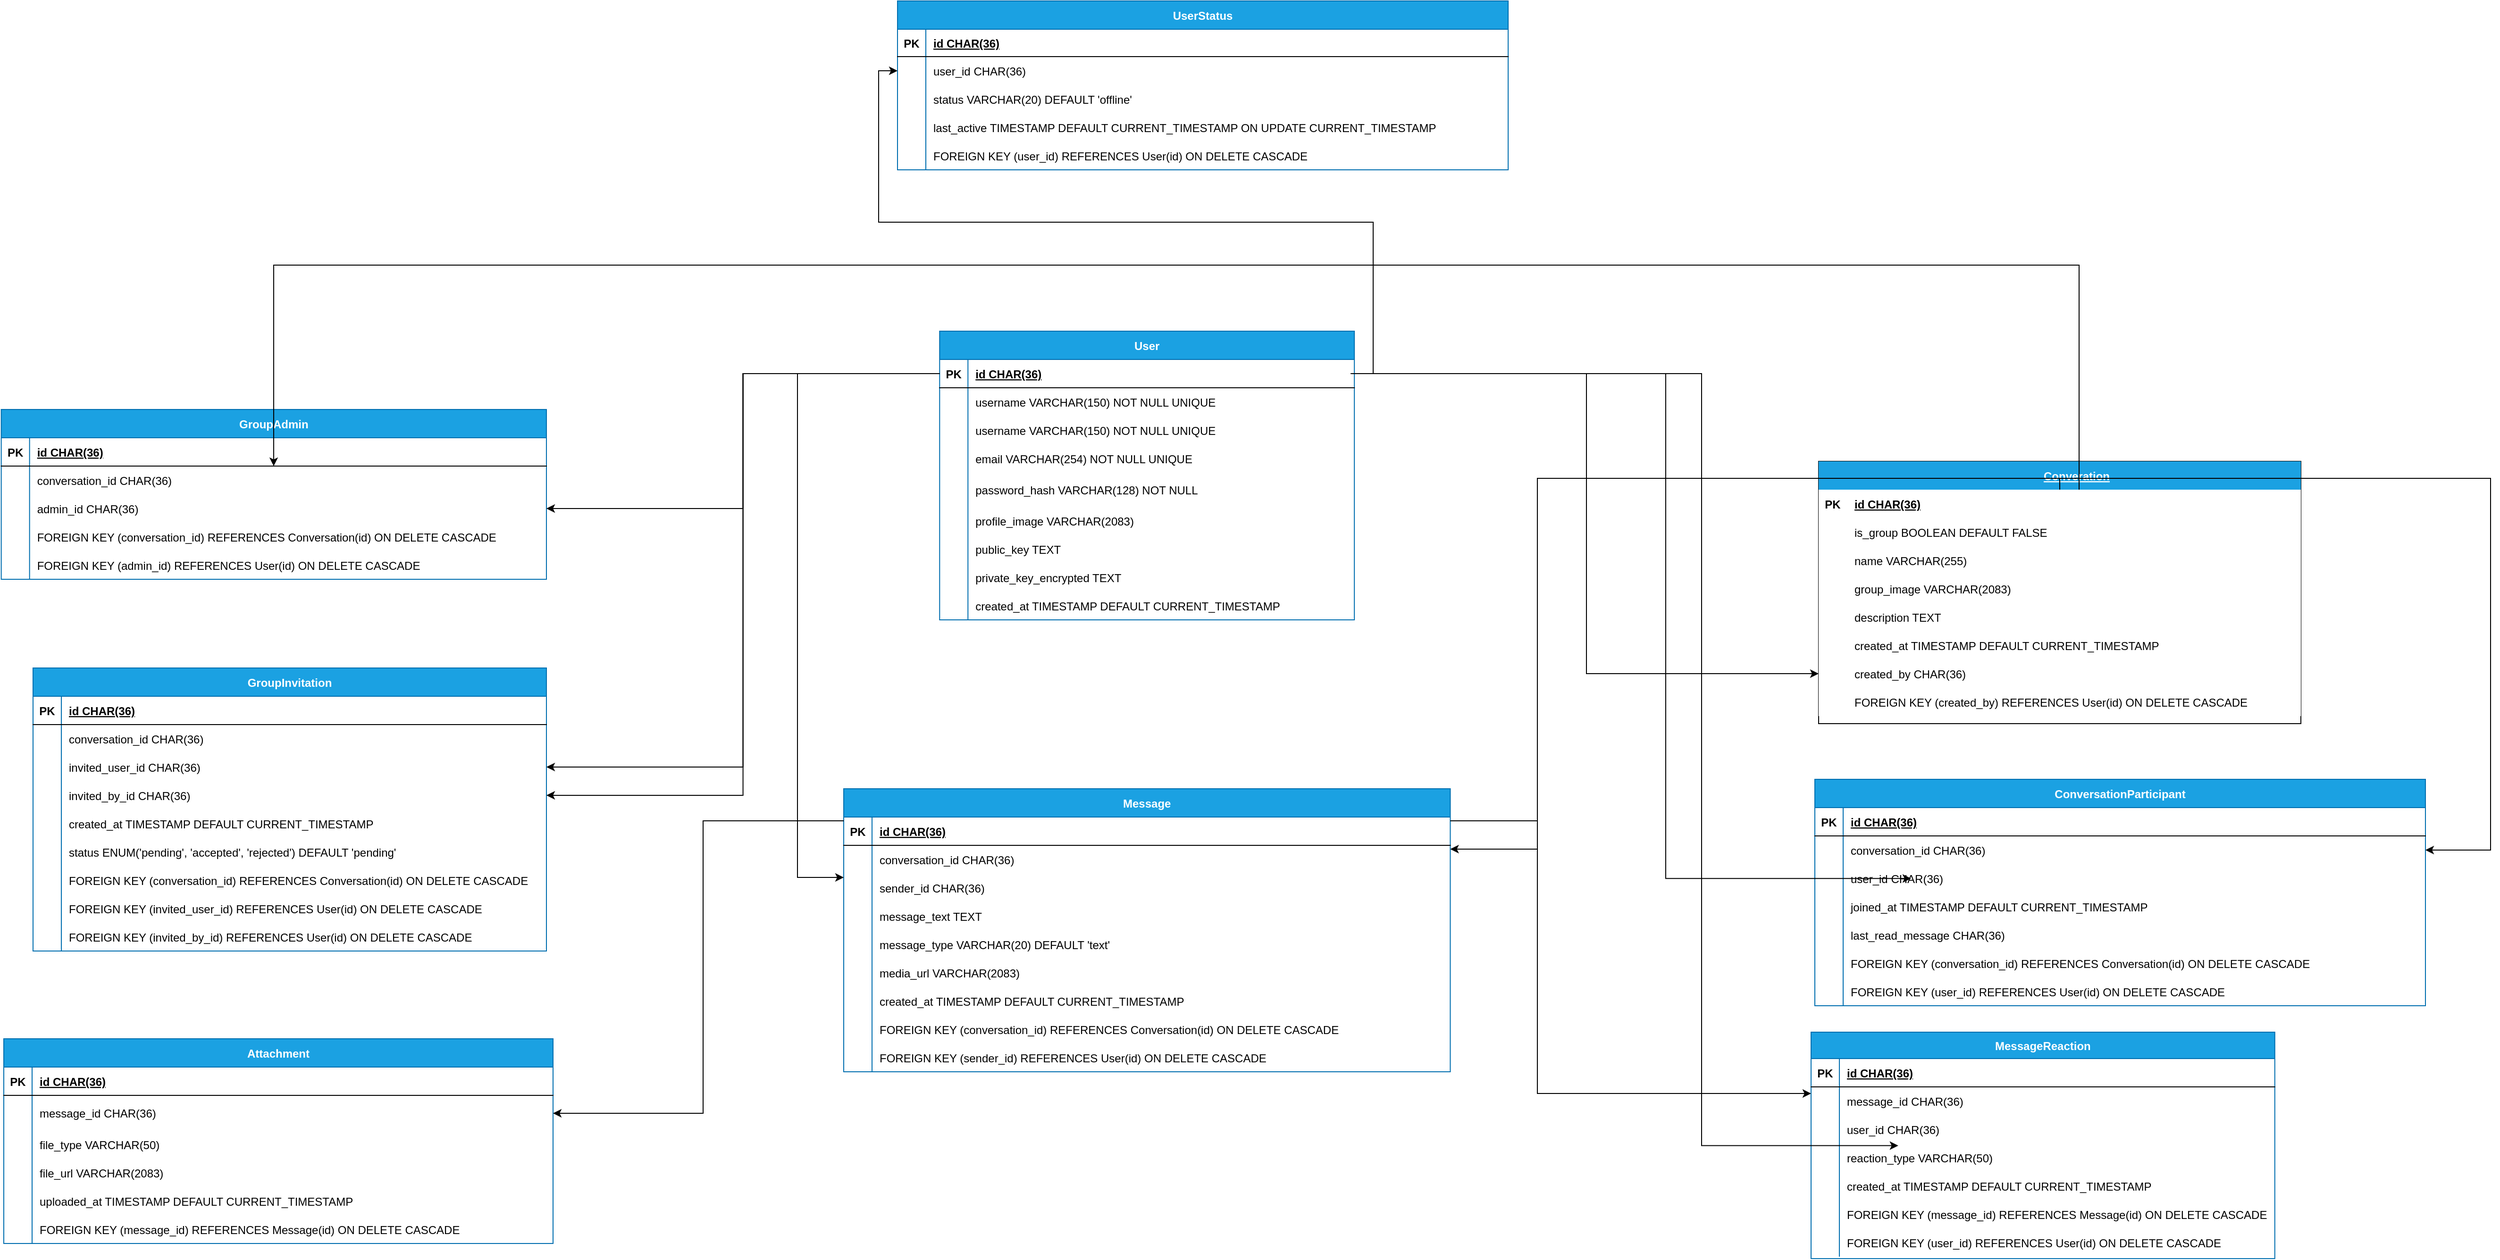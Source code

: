 <mxfile>
    <diagram name="Page-1" id="1Tz0pQ19bJ6zTFS4KdeY">
        <mxGraphModel dx="3893" dy="1833" grid="0" gridSize="31" guides="1" tooltips="1" connect="1" arrows="1" fold="1" page="0" pageScale="1" pageWidth="1169" pageHeight="827" background="none" math="0" shadow="0">
            <root>
                <mxCell id="0"/>
                <mxCell id="1" parent="0"/>
                <mxCell id="rJx6zuT3XEwWVWlEGo10-1" value="User" style="shape=table;startSize=30;container=1;collapsible=1;childLayout=tableLayout;fixedRows=1;rowLines=0;fontStyle=1;align=center;resizeLast=1;labelBackgroundColor=none;fillColor=#1ba1e2;fontColor=#ffffff;strokeColor=#006EAF;" parent="1" vertex="1">
                    <mxGeometry x="186.64" y="506" width="439.438" height="306" as="geometry"/>
                </mxCell>
                <mxCell id="rJx6zuT3XEwWVWlEGo10-2" value="" style="shape=tableRow;horizontal=0;startSize=0;swimlaneHead=0;swimlaneBody=0;collapsible=0;dropTarget=0;points=[[0,0.5],[1,0.5]];portConstraint=eastwest;top=0;left=0;right=0;bottom=1;fillColor=none;labelBackgroundColor=none;" parent="rJx6zuT3XEwWVWlEGo10-1" vertex="1">
                    <mxGeometry y="30" width="439.438" height="30" as="geometry"/>
                </mxCell>
                <mxCell id="rJx6zuT3XEwWVWlEGo10-3" value="PK" style="shape=partialRectangle;overflow=hidden;connectable=0;top=0;left=0;bottom=0;right=0;fontStyle=1;fillColor=none;labelBackgroundColor=none;" parent="rJx6zuT3XEwWVWlEGo10-2" vertex="1">
                    <mxGeometry width="30" height="30" as="geometry">
                        <mxRectangle width="30" height="30" as="alternateBounds"/>
                    </mxGeometry>
                </mxCell>
                <mxCell id="rJx6zuT3XEwWVWlEGo10-4" value="id CHAR(36) " style="shape=partialRectangle;overflow=hidden;connectable=0;align=left;top=0;left=0;bottom=0;right=0;spacingLeft=6;fontStyle=5;fillColor=none;labelBackgroundColor=none;" parent="rJx6zuT3XEwWVWlEGo10-2" vertex="1">
                    <mxGeometry x="30" width="409.438" height="30" as="geometry">
                        <mxRectangle width="409.438" height="30" as="alternateBounds"/>
                    </mxGeometry>
                </mxCell>
                <mxCell id="rJx6zuT3XEwWVWlEGo10-221" value="" style="shape=tableRow;horizontal=0;startSize=0;swimlaneHead=0;swimlaneBody=0;collapsible=0;dropTarget=0;points=[[0,0.5],[1,0.5]];portConstraint=eastwest;top=0;left=0;right=0;bottom=0;fillColor=none;labelBackgroundColor=none;" parent="rJx6zuT3XEwWVWlEGo10-1" vertex="1">
                    <mxGeometry y="60" width="439.438" height="30" as="geometry"/>
                </mxCell>
                <mxCell id="rJx6zuT3XEwWVWlEGo10-222" value="" style="shape=partialRectangle;overflow=hidden;connectable=0;top=0;left=0;bottom=0;right=0;fillColor=none;labelBackgroundColor=none;" parent="rJx6zuT3XEwWVWlEGo10-221" vertex="1">
                    <mxGeometry width="30" height="30" as="geometry">
                        <mxRectangle width="30" height="30" as="alternateBounds"/>
                    </mxGeometry>
                </mxCell>
                <mxCell id="rJx6zuT3XEwWVWlEGo10-223" value="username VARCHAR(150) NOT NULL UNIQUE" style="shape=partialRectangle;overflow=hidden;connectable=0;align=left;top=0;left=0;bottom=0;right=0;spacingLeft=6;fillColor=none;labelBackgroundColor=none;" parent="rJx6zuT3XEwWVWlEGo10-221" vertex="1">
                    <mxGeometry x="30" width="409.438" height="30" as="geometry">
                        <mxRectangle width="409.438" height="30" as="alternateBounds"/>
                    </mxGeometry>
                </mxCell>
                <mxCell id="rJx6zuT3XEwWVWlEGo10-5" value="" style="shape=tableRow;horizontal=0;startSize=0;swimlaneHead=0;swimlaneBody=0;collapsible=0;dropTarget=0;points=[[0,0.5],[1,0.5]];portConstraint=eastwest;top=0;left=0;right=0;bottom=0;fillColor=none;labelBackgroundColor=none;" parent="rJx6zuT3XEwWVWlEGo10-1" vertex="1">
                    <mxGeometry y="90" width="439.438" height="30" as="geometry"/>
                </mxCell>
                <mxCell id="rJx6zuT3XEwWVWlEGo10-6" value="" style="shape=partialRectangle;overflow=hidden;connectable=0;top=0;left=0;bottom=0;right=0;fillColor=none;labelBackgroundColor=none;" parent="rJx6zuT3XEwWVWlEGo10-5" vertex="1">
                    <mxGeometry width="30" height="30" as="geometry">
                        <mxRectangle width="30" height="30" as="alternateBounds"/>
                    </mxGeometry>
                </mxCell>
                <mxCell id="rJx6zuT3XEwWVWlEGo10-7" value="username VARCHAR(150) NOT NULL UNIQUE" style="shape=partialRectangle;overflow=hidden;connectable=0;align=left;top=0;left=0;bottom=0;right=0;spacingLeft=6;fillColor=none;labelBackgroundColor=none;" parent="rJx6zuT3XEwWVWlEGo10-5" vertex="1">
                    <mxGeometry x="30" width="409.438" height="30" as="geometry">
                        <mxRectangle width="409.438" height="30" as="alternateBounds"/>
                    </mxGeometry>
                </mxCell>
                <mxCell id="rJx6zuT3XEwWVWlEGo10-8" value="" style="shape=tableRow;horizontal=0;startSize=0;swimlaneHead=0;swimlaneBody=0;collapsible=0;dropTarget=0;points=[[0,0.5],[1,0.5]];portConstraint=eastwest;top=0;left=0;right=0;bottom=0;fillColor=none;labelBackgroundColor=none;" parent="rJx6zuT3XEwWVWlEGo10-1" vertex="1">
                    <mxGeometry y="120" width="439.438" height="30" as="geometry"/>
                </mxCell>
                <mxCell id="rJx6zuT3XEwWVWlEGo10-9" value="" style="shape=partialRectangle;overflow=hidden;connectable=0;top=0;left=0;bottom=0;right=0;fillColor=none;labelBackgroundColor=none;" parent="rJx6zuT3XEwWVWlEGo10-8" vertex="1">
                    <mxGeometry width="30" height="30" as="geometry">
                        <mxRectangle width="30" height="30" as="alternateBounds"/>
                    </mxGeometry>
                </mxCell>
                <mxCell id="rJx6zuT3XEwWVWlEGo10-10" value="email VARCHAR(254) NOT NULL UNIQUE" style="shape=partialRectangle;overflow=hidden;connectable=0;align=left;top=0;left=0;bottom=0;right=0;spacingLeft=6;fillColor=none;labelBackgroundColor=none;" parent="rJx6zuT3XEwWVWlEGo10-8" vertex="1">
                    <mxGeometry x="30" width="409.438" height="30" as="geometry">
                        <mxRectangle width="409.438" height="30" as="alternateBounds"/>
                    </mxGeometry>
                </mxCell>
                <mxCell id="rJx6zuT3XEwWVWlEGo10-11" value="" style="shape=tableRow;horizontal=0;startSize=0;swimlaneHead=0;swimlaneBody=0;collapsible=0;dropTarget=0;points=[[0,0.5],[1,0.5]];portConstraint=eastwest;top=0;left=0;right=0;bottom=0;fillColor=none;labelBackgroundColor=none;" parent="rJx6zuT3XEwWVWlEGo10-1" vertex="1">
                    <mxGeometry y="150" width="439.438" height="36" as="geometry"/>
                </mxCell>
                <mxCell id="rJx6zuT3XEwWVWlEGo10-12" value="" style="shape=partialRectangle;overflow=hidden;connectable=0;top=0;left=0;bottom=0;right=0;fillColor=none;labelBackgroundColor=none;" parent="rJx6zuT3XEwWVWlEGo10-11" vertex="1">
                    <mxGeometry width="30" height="36" as="geometry">
                        <mxRectangle width="30" height="36" as="alternateBounds"/>
                    </mxGeometry>
                </mxCell>
                <mxCell id="rJx6zuT3XEwWVWlEGo10-13" value="password_hash VARCHAR(128) NOT NULL" style="shape=partialRectangle;overflow=hidden;connectable=0;align=left;top=0;left=0;bottom=0;right=0;spacingLeft=6;fillColor=none;labelBackgroundColor=none;" parent="rJx6zuT3XEwWVWlEGo10-11" vertex="1">
                    <mxGeometry x="30" width="409.438" height="36" as="geometry">
                        <mxRectangle width="409.438" height="36" as="alternateBounds"/>
                    </mxGeometry>
                </mxCell>
                <mxCell id="rJx6zuT3XEwWVWlEGo10-14" value="" style="shape=tableRow;horizontal=0;startSize=0;swimlaneHead=0;swimlaneBody=0;collapsible=0;dropTarget=0;points=[[0,0.5],[1,0.5]];portConstraint=eastwest;top=0;left=0;right=0;bottom=0;fillColor=none;labelBackgroundColor=none;" parent="rJx6zuT3XEwWVWlEGo10-1" vertex="1">
                    <mxGeometry y="186" width="439.438" height="30" as="geometry"/>
                </mxCell>
                <mxCell id="rJx6zuT3XEwWVWlEGo10-15" value="" style="shape=partialRectangle;overflow=hidden;connectable=0;top=0;left=0;bottom=0;right=0;fillColor=none;labelBackgroundColor=none;" parent="rJx6zuT3XEwWVWlEGo10-14" vertex="1">
                    <mxGeometry width="30" height="30" as="geometry">
                        <mxRectangle width="30" height="30" as="alternateBounds"/>
                    </mxGeometry>
                </mxCell>
                <mxCell id="rJx6zuT3XEwWVWlEGo10-16" value="profile_image VARCHAR(2083)" style="shape=partialRectangle;overflow=hidden;connectable=0;align=left;top=0;left=0;bottom=0;right=0;spacingLeft=6;fillColor=none;labelBackgroundColor=none;" parent="rJx6zuT3XEwWVWlEGo10-14" vertex="1">
                    <mxGeometry x="30" width="409.438" height="30" as="geometry">
                        <mxRectangle width="409.438" height="30" as="alternateBounds"/>
                    </mxGeometry>
                </mxCell>
                <mxCell id="rJx6zuT3XEwWVWlEGo10-17" value="" style="shape=tableRow;horizontal=0;startSize=0;swimlaneHead=0;swimlaneBody=0;collapsible=0;dropTarget=0;points=[[0,0.5],[1,0.5]];portConstraint=eastwest;top=0;left=0;right=0;bottom=0;fillColor=none;labelBackgroundColor=none;" parent="rJx6zuT3XEwWVWlEGo10-1" vertex="1">
                    <mxGeometry y="216" width="439.438" height="30" as="geometry"/>
                </mxCell>
                <mxCell id="rJx6zuT3XEwWVWlEGo10-18" value="" style="shape=partialRectangle;overflow=hidden;connectable=0;top=0;left=0;bottom=0;right=0;fillColor=none;labelBackgroundColor=none;" parent="rJx6zuT3XEwWVWlEGo10-17" vertex="1">
                    <mxGeometry width="30" height="30" as="geometry">
                        <mxRectangle width="30" height="30" as="alternateBounds"/>
                    </mxGeometry>
                </mxCell>
                <mxCell id="rJx6zuT3XEwWVWlEGo10-19" value="public_key TEXT" style="shape=partialRectangle;overflow=hidden;connectable=0;align=left;top=0;left=0;bottom=0;right=0;spacingLeft=6;fillColor=none;labelBackgroundColor=none;" parent="rJx6zuT3XEwWVWlEGo10-17" vertex="1">
                    <mxGeometry x="30" width="409.438" height="30" as="geometry">
                        <mxRectangle width="409.438" height="30" as="alternateBounds"/>
                    </mxGeometry>
                </mxCell>
                <mxCell id="rJx6zuT3XEwWVWlEGo10-20" value="" style="shape=tableRow;horizontal=0;startSize=0;swimlaneHead=0;swimlaneBody=0;collapsible=0;dropTarget=0;points=[[0,0.5],[1,0.5]];portConstraint=eastwest;top=0;left=0;right=0;bottom=0;fillColor=none;labelBackgroundColor=none;" parent="rJx6zuT3XEwWVWlEGo10-1" vertex="1">
                    <mxGeometry y="246" width="439.438" height="30" as="geometry"/>
                </mxCell>
                <mxCell id="rJx6zuT3XEwWVWlEGo10-21" value="" style="shape=partialRectangle;overflow=hidden;connectable=0;top=0;left=0;bottom=0;right=0;fillColor=none;labelBackgroundColor=none;" parent="rJx6zuT3XEwWVWlEGo10-20" vertex="1">
                    <mxGeometry width="30" height="30" as="geometry">
                        <mxRectangle width="30" height="30" as="alternateBounds"/>
                    </mxGeometry>
                </mxCell>
                <mxCell id="rJx6zuT3XEwWVWlEGo10-22" value="private_key_encrypted TEXT" style="shape=partialRectangle;overflow=hidden;connectable=0;align=left;top=0;left=0;bottom=0;right=0;spacingLeft=6;fillColor=none;labelBackgroundColor=none;" parent="rJx6zuT3XEwWVWlEGo10-20" vertex="1">
                    <mxGeometry x="30" width="409.438" height="30" as="geometry">
                        <mxRectangle width="409.438" height="30" as="alternateBounds"/>
                    </mxGeometry>
                </mxCell>
                <mxCell id="rJx6zuT3XEwWVWlEGo10-23" value="" style="shape=tableRow;horizontal=0;startSize=0;swimlaneHead=0;swimlaneBody=0;collapsible=0;dropTarget=0;points=[[0,0.5],[1,0.5]];portConstraint=eastwest;top=0;left=0;right=0;bottom=0;fillColor=none;labelBackgroundColor=none;" parent="rJx6zuT3XEwWVWlEGo10-1" vertex="1">
                    <mxGeometry y="276" width="439.438" height="30" as="geometry"/>
                </mxCell>
                <mxCell id="rJx6zuT3XEwWVWlEGo10-24" value="" style="shape=partialRectangle;overflow=hidden;connectable=0;top=0;left=0;bottom=0;right=0;fillColor=none;labelBackgroundColor=none;" parent="rJx6zuT3XEwWVWlEGo10-23" vertex="1">
                    <mxGeometry width="30" height="30" as="geometry">
                        <mxRectangle width="30" height="30" as="alternateBounds"/>
                    </mxGeometry>
                </mxCell>
                <mxCell id="rJx6zuT3XEwWVWlEGo10-25" value="created_at TIMESTAMP DEFAULT CURRENT_TIMESTAMP" style="shape=partialRectangle;overflow=hidden;connectable=0;align=left;top=0;left=0;bottom=0;right=0;spacingLeft=6;fillColor=none;labelBackgroundColor=none;" parent="rJx6zuT3XEwWVWlEGo10-23" vertex="1">
                    <mxGeometry x="30" width="409.438" height="30" as="geometry">
                        <mxRectangle width="409.438" height="30" as="alternateBounds"/>
                    </mxGeometry>
                </mxCell>
                <mxCell id="rJx6zuT3XEwWVWlEGo10-26" value="" style="shape=table;startSize=0;container=1;collapsible=1;childLayout=tableLayout;fixedRows=1;rowLines=0;fontStyle=1;align=center;resizeLast=1;labelBackgroundColor=none;" parent="1" vertex="1">
                    <mxGeometry x="1118" y="644" width="511" height="278" as="geometry"/>
                </mxCell>
                <mxCell id="25" value="" style="shape=tableRow;horizontal=0;startSize=0;swimlaneHead=0;swimlaneBody=0;collapsible=0;dropTarget=0;points=[[0,0.5],[1,0.5]];portConstraint=eastwest;top=0;left=0;right=0;bottom=1;fillColor=none;labelBackgroundColor=none;" vertex="1" parent="rJx6zuT3XEwWVWlEGo10-26">
                    <mxGeometry width="511" height="30" as="geometry"/>
                </mxCell>
                <mxCell id="26" value="" style="shape=partialRectangle;overflow=hidden;connectable=0;top=0;left=0;bottom=0;right=0;fontStyle=1;labelBackgroundColor=none;fillColor=#1ba1e2;fontColor=#ffffff;strokeColor=#006EAF;" vertex="1" parent="25">
                    <mxGeometry width="30" height="30" as="geometry">
                        <mxRectangle width="30" height="30" as="alternateBounds"/>
                    </mxGeometry>
                </mxCell>
                <mxCell id="27" value="Converation" style="shape=partialRectangle;overflow=hidden;connectable=0;align=center;top=0;left=0;bottom=0;right=0;spacingLeft=6;fontStyle=5;labelBackgroundColor=none;fillColor=#1ba1e2;fontColor=#ffffff;strokeColor=#006EAF;" vertex="1" parent="25">
                    <mxGeometry x="30" width="481" height="30" as="geometry">
                        <mxRectangle width="481" height="30" as="alternateBounds"/>
                    </mxGeometry>
                </mxCell>
                <mxCell id="rJx6zuT3XEwWVWlEGo10-27" value="" style="shape=tableRow;horizontal=0;startSize=0;swimlaneHead=0;swimlaneBody=0;collapsible=0;dropTarget=0;points=[[0,0.5],[1,0.5]];portConstraint=eastwest;top=0;left=0;right=0;bottom=1;fillColor=none;labelBackgroundColor=none;" parent="rJx6zuT3XEwWVWlEGo10-26" vertex="1">
                    <mxGeometry y="30" width="511" height="30" as="geometry"/>
                </mxCell>
                <mxCell id="rJx6zuT3XEwWVWlEGo10-28" value="PK" style="shape=partialRectangle;overflow=hidden;connectable=0;top=0;left=0;bottom=0;right=0;fontStyle=1;labelBackgroundColor=none;" parent="rJx6zuT3XEwWVWlEGo10-27" vertex="1">
                    <mxGeometry width="30" height="30" as="geometry">
                        <mxRectangle width="30" height="30" as="alternateBounds"/>
                    </mxGeometry>
                </mxCell>
                <mxCell id="rJx6zuT3XEwWVWlEGo10-29" value="id CHAR(36) " style="shape=partialRectangle;overflow=hidden;connectable=0;align=left;top=0;left=0;bottom=0;right=0;spacingLeft=6;fontStyle=5;labelBackgroundColor=none;" parent="rJx6zuT3XEwWVWlEGo10-27" vertex="1">
                    <mxGeometry x="30" width="481" height="30" as="geometry">
                        <mxRectangle width="481" height="30" as="alternateBounds"/>
                    </mxGeometry>
                </mxCell>
                <mxCell id="rJx6zuT3XEwWVWlEGo10-30" value="" style="shape=tableRow;horizontal=0;startSize=0;swimlaneHead=0;swimlaneBody=0;collapsible=0;dropTarget=0;points=[[0,0.5],[1,0.5]];portConstraint=eastwest;top=0;left=0;right=0;bottom=0;fillColor=none;labelBackgroundColor=none;" parent="rJx6zuT3XEwWVWlEGo10-26" vertex="1">
                    <mxGeometry y="60" width="511" height="30" as="geometry"/>
                </mxCell>
                <mxCell id="rJx6zuT3XEwWVWlEGo10-31" value="" style="shape=partialRectangle;overflow=hidden;connectable=0;top=0;left=0;bottom=0;right=0;labelBackgroundColor=none;" parent="rJx6zuT3XEwWVWlEGo10-30" vertex="1">
                    <mxGeometry width="30" height="30" as="geometry">
                        <mxRectangle width="30" height="30" as="alternateBounds"/>
                    </mxGeometry>
                </mxCell>
                <mxCell id="rJx6zuT3XEwWVWlEGo10-32" value="is_group BOOLEAN DEFAULT FALSE" style="shape=partialRectangle;overflow=hidden;connectable=0;align=left;top=0;left=0;bottom=0;right=0;spacingLeft=6;labelBackgroundColor=none;" parent="rJx6zuT3XEwWVWlEGo10-30" vertex="1">
                    <mxGeometry x="30" width="481" height="30" as="geometry">
                        <mxRectangle width="481" height="30" as="alternateBounds"/>
                    </mxGeometry>
                </mxCell>
                <mxCell id="rJx6zuT3XEwWVWlEGo10-33" value="" style="shape=tableRow;horizontal=0;startSize=0;swimlaneHead=0;swimlaneBody=0;collapsible=0;dropTarget=0;points=[[0,0.5],[1,0.5]];portConstraint=eastwest;top=0;left=0;right=0;bottom=0;labelBackgroundColor=none;" parent="rJx6zuT3XEwWVWlEGo10-26" vertex="1">
                    <mxGeometry y="90" width="511" height="30" as="geometry"/>
                </mxCell>
                <mxCell id="rJx6zuT3XEwWVWlEGo10-34" value="" style="shape=partialRectangle;overflow=hidden;connectable=0;top=0;left=0;bottom=0;right=0;labelBackgroundColor=none;" parent="rJx6zuT3XEwWVWlEGo10-33" vertex="1">
                    <mxGeometry width="30" height="30" as="geometry">
                        <mxRectangle width="30" height="30" as="alternateBounds"/>
                    </mxGeometry>
                </mxCell>
                <mxCell id="rJx6zuT3XEwWVWlEGo10-35" value="name VARCHAR(255)" style="shape=partialRectangle;overflow=hidden;connectable=0;align=left;top=0;left=0;bottom=0;right=0;spacingLeft=6;labelBackgroundColor=none;" parent="rJx6zuT3XEwWVWlEGo10-33" vertex="1">
                    <mxGeometry x="30" width="481" height="30" as="geometry">
                        <mxRectangle width="481" height="30" as="alternateBounds"/>
                    </mxGeometry>
                </mxCell>
                <mxCell id="rJx6zuT3XEwWVWlEGo10-36" value="" style="shape=tableRow;horizontal=0;startSize=0;swimlaneHead=0;swimlaneBody=0;collapsible=0;dropTarget=0;points=[[0,0.5],[1,0.5]];portConstraint=eastwest;top=0;left=0;right=0;bottom=0;labelBackgroundColor=none;" parent="rJx6zuT3XEwWVWlEGo10-26" vertex="1">
                    <mxGeometry y="120" width="511" height="30" as="geometry"/>
                </mxCell>
                <mxCell id="rJx6zuT3XEwWVWlEGo10-37" value="" style="shape=partialRectangle;overflow=hidden;connectable=0;top=0;left=0;bottom=0;right=0;labelBackgroundColor=none;" parent="rJx6zuT3XEwWVWlEGo10-36" vertex="1">
                    <mxGeometry width="30" height="30" as="geometry">
                        <mxRectangle width="30" height="30" as="alternateBounds"/>
                    </mxGeometry>
                </mxCell>
                <mxCell id="rJx6zuT3XEwWVWlEGo10-38" value="group_image VARCHAR(2083)" style="shape=partialRectangle;overflow=hidden;connectable=0;align=left;top=0;left=0;bottom=0;right=0;spacingLeft=6;labelBackgroundColor=none;" parent="rJx6zuT3XEwWVWlEGo10-36" vertex="1">
                    <mxGeometry x="30" width="481" height="30" as="geometry">
                        <mxRectangle width="481" height="30" as="alternateBounds"/>
                    </mxGeometry>
                </mxCell>
                <mxCell id="rJx6zuT3XEwWVWlEGo10-39" value="" style="shape=tableRow;horizontal=0;startSize=0;swimlaneHead=0;swimlaneBody=0;collapsible=0;dropTarget=0;points=[[0,0.5],[1,0.5]];portConstraint=eastwest;top=0;left=0;right=0;bottom=0;labelBackgroundColor=none;" parent="rJx6zuT3XEwWVWlEGo10-26" vertex="1">
                    <mxGeometry y="150" width="511" height="30" as="geometry"/>
                </mxCell>
                <mxCell id="rJx6zuT3XEwWVWlEGo10-40" value="" style="shape=partialRectangle;overflow=hidden;connectable=0;top=0;left=0;bottom=0;right=0;labelBackgroundColor=none;" parent="rJx6zuT3XEwWVWlEGo10-39" vertex="1">
                    <mxGeometry width="30" height="30" as="geometry">
                        <mxRectangle width="30" height="30" as="alternateBounds"/>
                    </mxGeometry>
                </mxCell>
                <mxCell id="rJx6zuT3XEwWVWlEGo10-41" value="description TEXT" style="shape=partialRectangle;overflow=hidden;connectable=0;align=left;top=0;left=0;bottom=0;right=0;spacingLeft=6;labelBackgroundColor=none;" parent="rJx6zuT3XEwWVWlEGo10-39" vertex="1">
                    <mxGeometry x="30" width="481" height="30" as="geometry">
                        <mxRectangle width="481" height="30" as="alternateBounds"/>
                    </mxGeometry>
                </mxCell>
                <mxCell id="rJx6zuT3XEwWVWlEGo10-42" value="" style="shape=tableRow;horizontal=0;startSize=0;swimlaneHead=0;swimlaneBody=0;collapsible=0;dropTarget=0;points=[[0,0.5],[1,0.5]];portConstraint=eastwest;top=0;left=0;right=0;bottom=0;labelBackgroundColor=none;" parent="rJx6zuT3XEwWVWlEGo10-26" vertex="1">
                    <mxGeometry y="180" width="511" height="30" as="geometry"/>
                </mxCell>
                <mxCell id="rJx6zuT3XEwWVWlEGo10-43" value="" style="shape=partialRectangle;overflow=hidden;connectable=0;top=0;left=0;bottom=0;right=0;labelBackgroundColor=none;" parent="rJx6zuT3XEwWVWlEGo10-42" vertex="1">
                    <mxGeometry width="30" height="30" as="geometry">
                        <mxRectangle width="30" height="30" as="alternateBounds"/>
                    </mxGeometry>
                </mxCell>
                <mxCell id="rJx6zuT3XEwWVWlEGo10-44" value="created_at TIMESTAMP DEFAULT CURRENT_TIMESTAMP" style="shape=partialRectangle;overflow=hidden;connectable=0;align=left;top=0;left=0;bottom=0;right=0;spacingLeft=6;labelBackgroundColor=none;" parent="rJx6zuT3XEwWVWlEGo10-42" vertex="1">
                    <mxGeometry x="30" width="481" height="30" as="geometry">
                        <mxRectangle width="481" height="30" as="alternateBounds"/>
                    </mxGeometry>
                </mxCell>
                <mxCell id="rJx6zuT3XEwWVWlEGo10-45" value="" style="shape=tableRow;horizontal=0;startSize=0;swimlaneHead=0;swimlaneBody=0;collapsible=0;dropTarget=0;points=[[0,0.5],[1,0.5]];portConstraint=eastwest;top=0;left=0;right=0;bottom=0;labelBackgroundColor=none;" parent="rJx6zuT3XEwWVWlEGo10-26" vertex="1">
                    <mxGeometry y="210" width="511" height="30" as="geometry"/>
                </mxCell>
                <mxCell id="rJx6zuT3XEwWVWlEGo10-46" value="" style="shape=partialRectangle;overflow=hidden;connectable=0;top=0;left=0;bottom=0;right=0;labelBackgroundColor=none;" parent="rJx6zuT3XEwWVWlEGo10-45" vertex="1">
                    <mxGeometry width="30" height="30" as="geometry">
                        <mxRectangle width="30" height="30" as="alternateBounds"/>
                    </mxGeometry>
                </mxCell>
                <mxCell id="rJx6zuT3XEwWVWlEGo10-47" value="created_by CHAR(36)" style="shape=partialRectangle;overflow=hidden;connectable=0;align=left;top=0;left=0;bottom=0;right=0;spacingLeft=6;labelBackgroundColor=none;" parent="rJx6zuT3XEwWVWlEGo10-45" vertex="1">
                    <mxGeometry x="30" width="481" height="30" as="geometry">
                        <mxRectangle width="481" height="30" as="alternateBounds"/>
                    </mxGeometry>
                </mxCell>
                <mxCell id="rJx6zuT3XEwWVWlEGo10-48" value="" style="shape=tableRow;horizontal=0;startSize=0;swimlaneHead=0;swimlaneBody=0;collapsible=0;dropTarget=0;points=[[0,0.5],[1,0.5]];portConstraint=eastwest;top=0;left=0;right=0;bottom=0;labelBackgroundColor=none;" parent="rJx6zuT3XEwWVWlEGo10-26" vertex="1">
                    <mxGeometry y="240" width="511" height="30" as="geometry"/>
                </mxCell>
                <mxCell id="rJx6zuT3XEwWVWlEGo10-49" value="" style="shape=partialRectangle;overflow=hidden;connectable=0;top=0;left=0;bottom=0;right=0;labelBackgroundColor=none;" parent="rJx6zuT3XEwWVWlEGo10-48" vertex="1">
                    <mxGeometry width="30" height="30" as="geometry">
                        <mxRectangle width="30" height="30" as="alternateBounds"/>
                    </mxGeometry>
                </mxCell>
                <mxCell id="rJx6zuT3XEwWVWlEGo10-50" value="FOREIGN KEY (created_by) REFERENCES User(id) ON DELETE CASCADE" style="shape=partialRectangle;overflow=hidden;connectable=0;align=left;top=0;left=0;bottom=0;right=0;spacingLeft=6;labelBackgroundColor=none;" parent="rJx6zuT3XEwWVWlEGo10-48" vertex="1">
                    <mxGeometry x="30" width="481" height="30" as="geometry">
                        <mxRectangle width="481" height="30" as="alternateBounds"/>
                    </mxGeometry>
                </mxCell>
                <mxCell id="rJx6zuT3XEwWVWlEGo10-51" value="GroupAdmin" style="shape=table;startSize=30;container=1;collapsible=1;childLayout=tableLayout;fixedRows=1;rowLines=0;fontStyle=1;align=center;resizeLast=1;fillColor=#1ba1e2;labelBackgroundColor=none;fontColor=#ffffff;strokeColor=#006EAF;" parent="1" vertex="1">
                    <mxGeometry x="-807.67" y="589" width="577.667" height="180" as="geometry"/>
                </mxCell>
                <mxCell id="rJx6zuT3XEwWVWlEGo10-52" value="" style="shape=tableRow;horizontal=0;startSize=0;swimlaneHead=0;swimlaneBody=0;collapsible=0;dropTarget=0;points=[[0,0.5],[1,0.5]];portConstraint=eastwest;top=0;left=0;right=0;bottom=1;fillColor=none;labelBackgroundColor=none;" parent="rJx6zuT3XEwWVWlEGo10-51" vertex="1">
                    <mxGeometry y="30" width="577.667" height="30" as="geometry"/>
                </mxCell>
                <mxCell id="rJx6zuT3XEwWVWlEGo10-53" value="PK" style="shape=partialRectangle;overflow=hidden;connectable=0;top=0;left=0;bottom=0;right=0;fontStyle=1;fillColor=none;labelBackgroundColor=none;" parent="rJx6zuT3XEwWVWlEGo10-52" vertex="1">
                    <mxGeometry width="30" height="30" as="geometry">
                        <mxRectangle width="30" height="30" as="alternateBounds"/>
                    </mxGeometry>
                </mxCell>
                <mxCell id="rJx6zuT3XEwWVWlEGo10-54" value="id CHAR(36) " style="shape=partialRectangle;overflow=hidden;connectable=0;align=left;top=0;left=0;bottom=0;right=0;spacingLeft=6;fontStyle=5;fillColor=none;labelBackgroundColor=none;" parent="rJx6zuT3XEwWVWlEGo10-52" vertex="1">
                    <mxGeometry x="30" width="547.667" height="30" as="geometry">
                        <mxRectangle width="547.667" height="30" as="alternateBounds"/>
                    </mxGeometry>
                </mxCell>
                <mxCell id="rJx6zuT3XEwWVWlEGo10-55" value="" style="shape=tableRow;horizontal=0;startSize=0;swimlaneHead=0;swimlaneBody=0;collapsible=0;dropTarget=0;points=[[0,0.5],[1,0.5]];portConstraint=eastwest;top=0;left=0;right=0;bottom=0;fillColor=none;labelBackgroundColor=none;" parent="rJx6zuT3XEwWVWlEGo10-51" vertex="1">
                    <mxGeometry y="60" width="577.667" height="30" as="geometry"/>
                </mxCell>
                <mxCell id="rJx6zuT3XEwWVWlEGo10-56" value="" style="shape=partialRectangle;overflow=hidden;connectable=0;top=0;left=0;bottom=0;right=0;fillColor=none;labelBackgroundColor=none;" parent="rJx6zuT3XEwWVWlEGo10-55" vertex="1">
                    <mxGeometry width="30" height="30" as="geometry">
                        <mxRectangle width="30" height="30" as="alternateBounds"/>
                    </mxGeometry>
                </mxCell>
                <mxCell id="rJx6zuT3XEwWVWlEGo10-57" value="conversation_id CHAR(36)" style="shape=partialRectangle;overflow=hidden;connectable=0;align=left;top=0;left=0;bottom=0;right=0;spacingLeft=6;fillColor=none;labelBackgroundColor=none;" parent="rJx6zuT3XEwWVWlEGo10-55" vertex="1">
                    <mxGeometry x="30" width="547.667" height="30" as="geometry">
                        <mxRectangle width="547.667" height="30" as="alternateBounds"/>
                    </mxGeometry>
                </mxCell>
                <mxCell id="rJx6zuT3XEwWVWlEGo10-58" value="" style="shape=tableRow;horizontal=0;startSize=0;swimlaneHead=0;swimlaneBody=0;collapsible=0;dropTarget=0;points=[[0,0.5],[1,0.5]];portConstraint=eastwest;top=0;left=0;right=0;bottom=0;fillColor=none;labelBackgroundColor=none;" parent="rJx6zuT3XEwWVWlEGo10-51" vertex="1">
                    <mxGeometry y="90" width="577.667" height="30" as="geometry"/>
                </mxCell>
                <mxCell id="rJx6zuT3XEwWVWlEGo10-59" value="" style="shape=partialRectangle;overflow=hidden;connectable=0;top=0;left=0;bottom=0;right=0;fillColor=none;labelBackgroundColor=none;" parent="rJx6zuT3XEwWVWlEGo10-58" vertex="1">
                    <mxGeometry width="30" height="30" as="geometry">
                        <mxRectangle width="30" height="30" as="alternateBounds"/>
                    </mxGeometry>
                </mxCell>
                <mxCell id="rJx6zuT3XEwWVWlEGo10-60" value="admin_id CHAR(36)" style="shape=partialRectangle;overflow=hidden;connectable=0;align=left;top=0;left=0;bottom=0;right=0;spacingLeft=6;fillColor=none;labelBackgroundColor=none;" parent="rJx6zuT3XEwWVWlEGo10-58" vertex="1">
                    <mxGeometry x="30" width="547.667" height="30" as="geometry">
                        <mxRectangle width="547.667" height="30" as="alternateBounds"/>
                    </mxGeometry>
                </mxCell>
                <mxCell id="rJx6zuT3XEwWVWlEGo10-61" value="" style="shape=tableRow;horizontal=0;startSize=0;swimlaneHead=0;swimlaneBody=0;collapsible=0;dropTarget=0;points=[[0,0.5],[1,0.5]];portConstraint=eastwest;top=0;left=0;right=0;bottom=0;fillColor=none;labelBackgroundColor=none;" parent="rJx6zuT3XEwWVWlEGo10-51" vertex="1">
                    <mxGeometry y="120" width="577.667" height="30" as="geometry"/>
                </mxCell>
                <mxCell id="rJx6zuT3XEwWVWlEGo10-62" value="" style="shape=partialRectangle;overflow=hidden;connectable=0;top=0;left=0;bottom=0;right=0;fillColor=none;labelBackgroundColor=none;" parent="rJx6zuT3XEwWVWlEGo10-61" vertex="1">
                    <mxGeometry width="30" height="30" as="geometry">
                        <mxRectangle width="30" height="30" as="alternateBounds"/>
                    </mxGeometry>
                </mxCell>
                <mxCell id="rJx6zuT3XEwWVWlEGo10-63" value="FOREIGN KEY (conversation_id) REFERENCES Conversation(id) ON DELETE CASCADE" style="shape=partialRectangle;overflow=hidden;connectable=0;align=left;top=0;left=0;bottom=0;right=0;spacingLeft=6;fillColor=none;labelBackgroundColor=none;" parent="rJx6zuT3XEwWVWlEGo10-61" vertex="1">
                    <mxGeometry x="30" width="547.667" height="30" as="geometry">
                        <mxRectangle width="547.667" height="30" as="alternateBounds"/>
                    </mxGeometry>
                </mxCell>
                <mxCell id="rJx6zuT3XEwWVWlEGo10-64" value="" style="shape=tableRow;horizontal=0;startSize=0;swimlaneHead=0;swimlaneBody=0;collapsible=0;dropTarget=0;points=[[0,0.5],[1,0.5]];portConstraint=eastwest;top=0;left=0;right=0;bottom=0;fillColor=none;labelBackgroundColor=none;" parent="rJx6zuT3XEwWVWlEGo10-51" vertex="1">
                    <mxGeometry y="150" width="577.667" height="30" as="geometry"/>
                </mxCell>
                <mxCell id="rJx6zuT3XEwWVWlEGo10-65" value="" style="shape=partialRectangle;overflow=hidden;connectable=0;top=0;left=0;bottom=0;right=0;fillColor=none;labelBackgroundColor=none;" parent="rJx6zuT3XEwWVWlEGo10-64" vertex="1">
                    <mxGeometry width="30" height="30" as="geometry">
                        <mxRectangle width="30" height="30" as="alternateBounds"/>
                    </mxGeometry>
                </mxCell>
                <mxCell id="rJx6zuT3XEwWVWlEGo10-66" value="FOREIGN KEY (admin_id) REFERENCES User(id) ON DELETE CASCADE" style="shape=partialRectangle;overflow=hidden;connectable=0;align=left;top=0;left=0;bottom=0;right=0;spacingLeft=6;fillColor=none;labelBackgroundColor=none;" parent="rJx6zuT3XEwWVWlEGo10-64" vertex="1">
                    <mxGeometry x="30" width="547.667" height="30" as="geometry">
                        <mxRectangle width="547.667" height="30" as="alternateBounds"/>
                    </mxGeometry>
                </mxCell>
                <mxCell id="rJx6zuT3XEwWVWlEGo10-67" value="GroupInvitation" style="shape=table;startSize=30;container=1;collapsible=1;childLayout=tableLayout;fixedRows=1;rowLines=0;fontStyle=1;align=center;resizeLast=1;fillColor=#1ba1e2;labelBackgroundColor=none;fontColor=#ffffff;strokeColor=#006EAF;" parent="1" vertex="1">
                    <mxGeometry x="-774.0" y="863" width="544" height="300" as="geometry"/>
                </mxCell>
                <mxCell id="rJx6zuT3XEwWVWlEGo10-68" value="" style="shape=tableRow;horizontal=0;startSize=0;swimlaneHead=0;swimlaneBody=0;collapsible=0;dropTarget=0;points=[[0,0.5],[1,0.5]];portConstraint=eastwest;top=0;left=0;right=0;bottom=1;fillColor=none;labelBackgroundColor=none;" parent="rJx6zuT3XEwWVWlEGo10-67" vertex="1">
                    <mxGeometry y="30" width="544" height="30" as="geometry"/>
                </mxCell>
                <mxCell id="rJx6zuT3XEwWVWlEGo10-69" value="PK" style="shape=partialRectangle;overflow=hidden;connectable=0;top=0;left=0;bottom=0;right=0;fontStyle=1;fillColor=none;labelBackgroundColor=none;" parent="rJx6zuT3XEwWVWlEGo10-68" vertex="1">
                    <mxGeometry width="30" height="30" as="geometry">
                        <mxRectangle width="30" height="30" as="alternateBounds"/>
                    </mxGeometry>
                </mxCell>
                <mxCell id="rJx6zuT3XEwWVWlEGo10-70" value="id CHAR(36) " style="shape=partialRectangle;overflow=hidden;connectable=0;align=left;top=0;left=0;bottom=0;right=0;spacingLeft=6;fontStyle=5;fillColor=none;labelBackgroundColor=none;" parent="rJx6zuT3XEwWVWlEGo10-68" vertex="1">
                    <mxGeometry x="30" width="514" height="30" as="geometry">
                        <mxRectangle width="514" height="30" as="alternateBounds"/>
                    </mxGeometry>
                </mxCell>
                <mxCell id="rJx6zuT3XEwWVWlEGo10-71" value="" style="shape=tableRow;horizontal=0;startSize=0;swimlaneHead=0;swimlaneBody=0;collapsible=0;dropTarget=0;points=[[0,0.5],[1,0.5]];portConstraint=eastwest;top=0;left=0;right=0;bottom=0;fillColor=none;labelBackgroundColor=none;" parent="rJx6zuT3XEwWVWlEGo10-67" vertex="1">
                    <mxGeometry y="60" width="544" height="30" as="geometry"/>
                </mxCell>
                <mxCell id="rJx6zuT3XEwWVWlEGo10-72" value="" style="shape=partialRectangle;overflow=hidden;connectable=0;top=0;left=0;bottom=0;right=0;fillColor=none;labelBackgroundColor=none;" parent="rJx6zuT3XEwWVWlEGo10-71" vertex="1">
                    <mxGeometry width="30" height="30" as="geometry">
                        <mxRectangle width="30" height="30" as="alternateBounds"/>
                    </mxGeometry>
                </mxCell>
                <mxCell id="rJx6zuT3XEwWVWlEGo10-73" value="conversation_id CHAR(36)" style="shape=partialRectangle;overflow=hidden;connectable=0;align=left;top=0;left=0;bottom=0;right=0;spacingLeft=6;fillColor=none;labelBackgroundColor=none;" parent="rJx6zuT3XEwWVWlEGo10-71" vertex="1">
                    <mxGeometry x="30" width="514" height="30" as="geometry">
                        <mxRectangle width="514" height="30" as="alternateBounds"/>
                    </mxGeometry>
                </mxCell>
                <mxCell id="rJx6zuT3XEwWVWlEGo10-74" value="" style="shape=tableRow;horizontal=0;startSize=0;swimlaneHead=0;swimlaneBody=0;collapsible=0;dropTarget=0;points=[[0,0.5],[1,0.5]];portConstraint=eastwest;top=0;left=0;right=0;bottom=0;fillColor=none;labelBackgroundColor=none;" parent="rJx6zuT3XEwWVWlEGo10-67" vertex="1">
                    <mxGeometry y="90" width="544" height="30" as="geometry"/>
                </mxCell>
                <mxCell id="rJx6zuT3XEwWVWlEGo10-75" value="" style="shape=partialRectangle;overflow=hidden;connectable=0;top=0;left=0;bottom=0;right=0;fillColor=none;labelBackgroundColor=none;" parent="rJx6zuT3XEwWVWlEGo10-74" vertex="1">
                    <mxGeometry width="30" height="30" as="geometry">
                        <mxRectangle width="30" height="30" as="alternateBounds"/>
                    </mxGeometry>
                </mxCell>
                <mxCell id="rJx6zuT3XEwWVWlEGo10-76" value="invited_user_id CHAR(36)" style="shape=partialRectangle;overflow=hidden;connectable=0;align=left;top=0;left=0;bottom=0;right=0;spacingLeft=6;fillColor=none;labelBackgroundColor=none;" parent="rJx6zuT3XEwWVWlEGo10-74" vertex="1">
                    <mxGeometry x="30" width="514" height="30" as="geometry">
                        <mxRectangle width="514" height="30" as="alternateBounds"/>
                    </mxGeometry>
                </mxCell>
                <mxCell id="rJx6zuT3XEwWVWlEGo10-77" value="" style="shape=tableRow;horizontal=0;startSize=0;swimlaneHead=0;swimlaneBody=0;collapsible=0;dropTarget=0;points=[[0,0.5],[1,0.5]];portConstraint=eastwest;top=0;left=0;right=0;bottom=0;fillColor=none;labelBackgroundColor=none;" parent="rJx6zuT3XEwWVWlEGo10-67" vertex="1">
                    <mxGeometry y="120" width="544" height="30" as="geometry"/>
                </mxCell>
                <mxCell id="rJx6zuT3XEwWVWlEGo10-78" value="" style="shape=partialRectangle;overflow=hidden;connectable=0;top=0;left=0;bottom=0;right=0;fillColor=none;labelBackgroundColor=none;" parent="rJx6zuT3XEwWVWlEGo10-77" vertex="1">
                    <mxGeometry width="30" height="30" as="geometry">
                        <mxRectangle width="30" height="30" as="alternateBounds"/>
                    </mxGeometry>
                </mxCell>
                <mxCell id="rJx6zuT3XEwWVWlEGo10-79" value="invited_by_id CHAR(36)" style="shape=partialRectangle;overflow=hidden;connectable=0;align=left;top=0;left=0;bottom=0;right=0;spacingLeft=6;fillColor=none;labelBackgroundColor=none;" parent="rJx6zuT3XEwWVWlEGo10-77" vertex="1">
                    <mxGeometry x="30" width="514" height="30" as="geometry">
                        <mxRectangle width="514" height="30" as="alternateBounds"/>
                    </mxGeometry>
                </mxCell>
                <mxCell id="rJx6zuT3XEwWVWlEGo10-80" value="" style="shape=tableRow;horizontal=0;startSize=0;swimlaneHead=0;swimlaneBody=0;collapsible=0;dropTarget=0;points=[[0,0.5],[1,0.5]];portConstraint=eastwest;top=0;left=0;right=0;bottom=0;fillColor=none;labelBackgroundColor=none;" parent="rJx6zuT3XEwWVWlEGo10-67" vertex="1">
                    <mxGeometry y="150" width="544" height="30" as="geometry"/>
                </mxCell>
                <mxCell id="rJx6zuT3XEwWVWlEGo10-81" value="" style="shape=partialRectangle;overflow=hidden;connectable=0;top=0;left=0;bottom=0;right=0;fillColor=none;labelBackgroundColor=none;" parent="rJx6zuT3XEwWVWlEGo10-80" vertex="1">
                    <mxGeometry width="30" height="30" as="geometry">
                        <mxRectangle width="30" height="30" as="alternateBounds"/>
                    </mxGeometry>
                </mxCell>
                <mxCell id="rJx6zuT3XEwWVWlEGo10-82" value="created_at TIMESTAMP DEFAULT CURRENT_TIMESTAMP" style="shape=partialRectangle;overflow=hidden;connectable=0;align=left;top=0;left=0;bottom=0;right=0;spacingLeft=6;fillColor=none;labelBackgroundColor=none;" parent="rJx6zuT3XEwWVWlEGo10-80" vertex="1">
                    <mxGeometry x="30" width="514" height="30" as="geometry">
                        <mxRectangle width="514" height="30" as="alternateBounds"/>
                    </mxGeometry>
                </mxCell>
                <mxCell id="rJx6zuT3XEwWVWlEGo10-83" value="" style="shape=tableRow;horizontal=0;startSize=0;swimlaneHead=0;swimlaneBody=0;collapsible=0;dropTarget=0;points=[[0,0.5],[1,0.5]];portConstraint=eastwest;top=0;left=0;right=0;bottom=0;fillColor=none;labelBackgroundColor=none;" parent="rJx6zuT3XEwWVWlEGo10-67" vertex="1">
                    <mxGeometry y="180" width="544" height="30" as="geometry"/>
                </mxCell>
                <mxCell id="rJx6zuT3XEwWVWlEGo10-84" value="" style="shape=partialRectangle;overflow=hidden;connectable=0;top=0;left=0;bottom=0;right=0;fillColor=none;labelBackgroundColor=none;" parent="rJx6zuT3XEwWVWlEGo10-83" vertex="1">
                    <mxGeometry width="30" height="30" as="geometry">
                        <mxRectangle width="30" height="30" as="alternateBounds"/>
                    </mxGeometry>
                </mxCell>
                <mxCell id="rJx6zuT3XEwWVWlEGo10-85" value="status ENUM('pending', 'accepted', 'rejected') DEFAULT 'pending'" style="shape=partialRectangle;overflow=hidden;connectable=0;align=left;top=0;left=0;bottom=0;right=0;spacingLeft=6;fillColor=none;labelBackgroundColor=none;" parent="rJx6zuT3XEwWVWlEGo10-83" vertex="1">
                    <mxGeometry x="30" width="514" height="30" as="geometry">
                        <mxRectangle width="514" height="30" as="alternateBounds"/>
                    </mxGeometry>
                </mxCell>
                <mxCell id="rJx6zuT3XEwWVWlEGo10-86" value="" style="shape=tableRow;horizontal=0;startSize=0;swimlaneHead=0;swimlaneBody=0;collapsible=0;dropTarget=0;points=[[0,0.5],[1,0.5]];portConstraint=eastwest;top=0;left=0;right=0;bottom=0;fillColor=none;labelBackgroundColor=none;" parent="rJx6zuT3XEwWVWlEGo10-67" vertex="1">
                    <mxGeometry y="210" width="544" height="30" as="geometry"/>
                </mxCell>
                <mxCell id="rJx6zuT3XEwWVWlEGo10-87" value="" style="shape=partialRectangle;overflow=hidden;connectable=0;top=0;left=0;bottom=0;right=0;fillColor=none;labelBackgroundColor=none;" parent="rJx6zuT3XEwWVWlEGo10-86" vertex="1">
                    <mxGeometry width="30" height="30" as="geometry">
                        <mxRectangle width="30" height="30" as="alternateBounds"/>
                    </mxGeometry>
                </mxCell>
                <mxCell id="rJx6zuT3XEwWVWlEGo10-88" value="FOREIGN KEY (conversation_id) REFERENCES Conversation(id) ON DELETE CASCADE" style="shape=partialRectangle;overflow=hidden;connectable=0;align=left;top=0;left=0;bottom=0;right=0;spacingLeft=6;fillColor=none;labelBackgroundColor=none;" parent="rJx6zuT3XEwWVWlEGo10-86" vertex="1">
                    <mxGeometry x="30" width="514" height="30" as="geometry">
                        <mxRectangle width="514" height="30" as="alternateBounds"/>
                    </mxGeometry>
                </mxCell>
                <mxCell id="rJx6zuT3XEwWVWlEGo10-89" value="" style="shape=tableRow;horizontal=0;startSize=0;swimlaneHead=0;swimlaneBody=0;collapsible=0;dropTarget=0;points=[[0,0.5],[1,0.5]];portConstraint=eastwest;top=0;left=0;right=0;bottom=0;fillColor=none;labelBackgroundColor=none;" parent="rJx6zuT3XEwWVWlEGo10-67" vertex="1">
                    <mxGeometry y="240" width="544" height="30" as="geometry"/>
                </mxCell>
                <mxCell id="rJx6zuT3XEwWVWlEGo10-90" value="" style="shape=partialRectangle;overflow=hidden;connectable=0;top=0;left=0;bottom=0;right=0;fillColor=none;labelBackgroundColor=none;" parent="rJx6zuT3XEwWVWlEGo10-89" vertex="1">
                    <mxGeometry width="30" height="30" as="geometry">
                        <mxRectangle width="30" height="30" as="alternateBounds"/>
                    </mxGeometry>
                </mxCell>
                <mxCell id="rJx6zuT3XEwWVWlEGo10-91" value="FOREIGN KEY (invited_user_id) REFERENCES User(id) ON DELETE CASCADE" style="shape=partialRectangle;overflow=hidden;connectable=0;align=left;top=0;left=0;bottom=0;right=0;spacingLeft=6;fillColor=none;labelBackgroundColor=none;" parent="rJx6zuT3XEwWVWlEGo10-89" vertex="1">
                    <mxGeometry x="30" width="514" height="30" as="geometry">
                        <mxRectangle width="514" height="30" as="alternateBounds"/>
                    </mxGeometry>
                </mxCell>
                <mxCell id="rJx6zuT3XEwWVWlEGo10-92" value="" style="shape=tableRow;horizontal=0;startSize=0;swimlaneHead=0;swimlaneBody=0;collapsible=0;dropTarget=0;points=[[0,0.5],[1,0.5]];portConstraint=eastwest;top=0;left=0;right=0;bottom=0;fillColor=none;labelBackgroundColor=none;" parent="rJx6zuT3XEwWVWlEGo10-67" vertex="1">
                    <mxGeometry y="270" width="544" height="30" as="geometry"/>
                </mxCell>
                <mxCell id="rJx6zuT3XEwWVWlEGo10-93" value="" style="shape=partialRectangle;overflow=hidden;connectable=0;top=0;left=0;bottom=0;right=0;fillColor=none;labelBackgroundColor=none;" parent="rJx6zuT3XEwWVWlEGo10-92" vertex="1">
                    <mxGeometry width="30" height="30" as="geometry">
                        <mxRectangle width="30" height="30" as="alternateBounds"/>
                    </mxGeometry>
                </mxCell>
                <mxCell id="rJx6zuT3XEwWVWlEGo10-94" value="FOREIGN KEY (invited_by_id) REFERENCES User(id) ON DELETE CASCADE" style="shape=partialRectangle;overflow=hidden;connectable=0;align=left;top=0;left=0;bottom=0;right=0;spacingLeft=6;fillColor=none;labelBackgroundColor=none;" parent="rJx6zuT3XEwWVWlEGo10-92" vertex="1">
                    <mxGeometry x="30" width="514" height="30" as="geometry">
                        <mxRectangle width="514" height="30" as="alternateBounds"/>
                    </mxGeometry>
                </mxCell>
                <mxCell id="rJx6zuT3XEwWVWlEGo10-95" value="ConversationParticipant" style="shape=table;startSize=30;container=1;collapsible=1;childLayout=tableLayout;fixedRows=1;rowLines=0;fontStyle=1;align=center;resizeLast=1;fillColor=#1ba1e2;labelBackgroundColor=none;fontColor=#ffffff;strokeColor=#006EAF;" parent="1" vertex="1">
                    <mxGeometry x="1114" y="981" width="647" height="240" as="geometry"/>
                </mxCell>
                <mxCell id="rJx6zuT3XEwWVWlEGo10-96" value="" style="shape=tableRow;horizontal=0;startSize=0;swimlaneHead=0;swimlaneBody=0;collapsible=0;dropTarget=0;points=[[0,0.5],[1,0.5]];portConstraint=eastwest;top=0;left=0;right=0;bottom=1;fillColor=none;labelBackgroundColor=none;" parent="rJx6zuT3XEwWVWlEGo10-95" vertex="1">
                    <mxGeometry y="30" width="647" height="30" as="geometry"/>
                </mxCell>
                <mxCell id="rJx6zuT3XEwWVWlEGo10-97" value="PK" style="shape=partialRectangle;overflow=hidden;connectable=0;top=0;left=0;bottom=0;right=0;fontStyle=1;fillColor=none;labelBackgroundColor=none;" parent="rJx6zuT3XEwWVWlEGo10-96" vertex="1">
                    <mxGeometry width="30" height="30" as="geometry">
                        <mxRectangle width="30" height="30" as="alternateBounds"/>
                    </mxGeometry>
                </mxCell>
                <mxCell id="rJx6zuT3XEwWVWlEGo10-98" value="id CHAR(36) " style="shape=partialRectangle;overflow=hidden;connectable=0;align=left;top=0;left=0;bottom=0;right=0;spacingLeft=6;fontStyle=5;fillColor=none;labelBackgroundColor=none;" parent="rJx6zuT3XEwWVWlEGo10-96" vertex="1">
                    <mxGeometry x="30" width="617" height="30" as="geometry">
                        <mxRectangle width="617" height="30" as="alternateBounds"/>
                    </mxGeometry>
                </mxCell>
                <mxCell id="rJx6zuT3XEwWVWlEGo10-99" value="" style="shape=tableRow;horizontal=0;startSize=0;swimlaneHead=0;swimlaneBody=0;collapsible=0;dropTarget=0;points=[[0,0.5],[1,0.5]];portConstraint=eastwest;top=0;left=0;right=0;bottom=0;fillColor=none;labelBackgroundColor=none;" parent="rJx6zuT3XEwWVWlEGo10-95" vertex="1">
                    <mxGeometry y="60" width="647" height="30" as="geometry"/>
                </mxCell>
                <mxCell id="rJx6zuT3XEwWVWlEGo10-100" value="" style="shape=partialRectangle;overflow=hidden;connectable=0;top=0;left=0;bottom=0;right=0;fillColor=none;labelBackgroundColor=none;" parent="rJx6zuT3XEwWVWlEGo10-99" vertex="1">
                    <mxGeometry width="30" height="30" as="geometry">
                        <mxRectangle width="30" height="30" as="alternateBounds"/>
                    </mxGeometry>
                </mxCell>
                <mxCell id="rJx6zuT3XEwWVWlEGo10-101" value="conversation_id CHAR(36)" style="shape=partialRectangle;overflow=hidden;connectable=0;align=left;top=0;left=0;bottom=0;right=0;spacingLeft=6;fillColor=none;labelBackgroundColor=none;" parent="rJx6zuT3XEwWVWlEGo10-99" vertex="1">
                    <mxGeometry x="30" width="617" height="30" as="geometry">
                        <mxRectangle width="617" height="30" as="alternateBounds"/>
                    </mxGeometry>
                </mxCell>
                <mxCell id="rJx6zuT3XEwWVWlEGo10-102" value="" style="shape=tableRow;horizontal=0;startSize=0;swimlaneHead=0;swimlaneBody=0;collapsible=0;dropTarget=0;points=[[0,0.5],[1,0.5]];portConstraint=eastwest;top=0;left=0;right=0;bottom=0;fillColor=none;labelBackgroundColor=none;" parent="rJx6zuT3XEwWVWlEGo10-95" vertex="1">
                    <mxGeometry y="90" width="647" height="30" as="geometry"/>
                </mxCell>
                <mxCell id="rJx6zuT3XEwWVWlEGo10-103" value="" style="shape=partialRectangle;overflow=hidden;connectable=0;top=0;left=0;bottom=0;right=0;fillColor=none;labelBackgroundColor=none;" parent="rJx6zuT3XEwWVWlEGo10-102" vertex="1">
                    <mxGeometry width="30" height="30" as="geometry">
                        <mxRectangle width="30" height="30" as="alternateBounds"/>
                    </mxGeometry>
                </mxCell>
                <mxCell id="rJx6zuT3XEwWVWlEGo10-104" value="user_id CHAR(36)" style="shape=partialRectangle;overflow=hidden;connectable=0;align=left;top=0;left=0;bottom=0;right=0;spacingLeft=6;fillColor=none;labelBackgroundColor=none;" parent="rJx6zuT3XEwWVWlEGo10-102" vertex="1">
                    <mxGeometry x="30" width="617" height="30" as="geometry">
                        <mxRectangle width="617" height="30" as="alternateBounds"/>
                    </mxGeometry>
                </mxCell>
                <mxCell id="rJx6zuT3XEwWVWlEGo10-105" value="" style="shape=tableRow;horizontal=0;startSize=0;swimlaneHead=0;swimlaneBody=0;collapsible=0;dropTarget=0;points=[[0,0.5],[1,0.5]];portConstraint=eastwest;top=0;left=0;right=0;bottom=0;fillColor=none;labelBackgroundColor=none;" parent="rJx6zuT3XEwWVWlEGo10-95" vertex="1">
                    <mxGeometry y="120" width="647" height="30" as="geometry"/>
                </mxCell>
                <mxCell id="rJx6zuT3XEwWVWlEGo10-106" value="" style="shape=partialRectangle;overflow=hidden;connectable=0;top=0;left=0;bottom=0;right=0;fillColor=none;labelBackgroundColor=none;" parent="rJx6zuT3XEwWVWlEGo10-105" vertex="1">
                    <mxGeometry width="30" height="30" as="geometry">
                        <mxRectangle width="30" height="30" as="alternateBounds"/>
                    </mxGeometry>
                </mxCell>
                <mxCell id="rJx6zuT3XEwWVWlEGo10-107" value="joined_at TIMESTAMP DEFAULT CURRENT_TIMESTAMP" style="shape=partialRectangle;overflow=hidden;connectable=0;align=left;top=0;left=0;bottom=0;right=0;spacingLeft=6;fillColor=none;labelBackgroundColor=none;" parent="rJx6zuT3XEwWVWlEGo10-105" vertex="1">
                    <mxGeometry x="30" width="617" height="30" as="geometry">
                        <mxRectangle width="617" height="30" as="alternateBounds"/>
                    </mxGeometry>
                </mxCell>
                <mxCell id="rJx6zuT3XEwWVWlEGo10-108" value="" style="shape=tableRow;horizontal=0;startSize=0;swimlaneHead=0;swimlaneBody=0;collapsible=0;dropTarget=0;points=[[0,0.5],[1,0.5]];portConstraint=eastwest;top=0;left=0;right=0;bottom=0;fillColor=none;labelBackgroundColor=none;" parent="rJx6zuT3XEwWVWlEGo10-95" vertex="1">
                    <mxGeometry y="150" width="647" height="30" as="geometry"/>
                </mxCell>
                <mxCell id="rJx6zuT3XEwWVWlEGo10-109" value="" style="shape=partialRectangle;overflow=hidden;connectable=0;top=0;left=0;bottom=0;right=0;fillColor=none;labelBackgroundColor=none;" parent="rJx6zuT3XEwWVWlEGo10-108" vertex="1">
                    <mxGeometry width="30" height="30" as="geometry">
                        <mxRectangle width="30" height="30" as="alternateBounds"/>
                    </mxGeometry>
                </mxCell>
                <mxCell id="rJx6zuT3XEwWVWlEGo10-110" value="last_read_message CHAR(36)" style="shape=partialRectangle;overflow=hidden;connectable=0;align=left;top=0;left=0;bottom=0;right=0;spacingLeft=6;fillColor=none;labelBackgroundColor=none;" parent="rJx6zuT3XEwWVWlEGo10-108" vertex="1">
                    <mxGeometry x="30" width="617" height="30" as="geometry">
                        <mxRectangle width="617" height="30" as="alternateBounds"/>
                    </mxGeometry>
                </mxCell>
                <mxCell id="rJx6zuT3XEwWVWlEGo10-111" value="" style="shape=tableRow;horizontal=0;startSize=0;swimlaneHead=0;swimlaneBody=0;collapsible=0;dropTarget=0;points=[[0,0.5],[1,0.5]];portConstraint=eastwest;top=0;left=0;right=0;bottom=0;fillColor=none;labelBackgroundColor=none;" parent="rJx6zuT3XEwWVWlEGo10-95" vertex="1">
                    <mxGeometry y="180" width="647" height="30" as="geometry"/>
                </mxCell>
                <mxCell id="rJx6zuT3XEwWVWlEGo10-112" value="" style="shape=partialRectangle;overflow=hidden;connectable=0;top=0;left=0;bottom=0;right=0;fillColor=none;labelBackgroundColor=none;" parent="rJx6zuT3XEwWVWlEGo10-111" vertex="1">
                    <mxGeometry width="30" height="30" as="geometry">
                        <mxRectangle width="30" height="30" as="alternateBounds"/>
                    </mxGeometry>
                </mxCell>
                <mxCell id="rJx6zuT3XEwWVWlEGo10-113" value="FOREIGN KEY (conversation_id) REFERENCES Conversation(id) ON DELETE CASCADE" style="shape=partialRectangle;overflow=hidden;connectable=0;align=left;top=0;left=0;bottom=0;right=0;spacingLeft=6;fillColor=none;labelBackgroundColor=none;" parent="rJx6zuT3XEwWVWlEGo10-111" vertex="1">
                    <mxGeometry x="30" width="617" height="30" as="geometry">
                        <mxRectangle width="617" height="30" as="alternateBounds"/>
                    </mxGeometry>
                </mxCell>
                <mxCell id="rJx6zuT3XEwWVWlEGo10-114" value="" style="shape=tableRow;horizontal=0;startSize=0;swimlaneHead=0;swimlaneBody=0;collapsible=0;dropTarget=0;points=[[0,0.5],[1,0.5]];portConstraint=eastwest;top=0;left=0;right=0;bottom=0;fillColor=none;labelBackgroundColor=none;" parent="rJx6zuT3XEwWVWlEGo10-95" vertex="1">
                    <mxGeometry y="210" width="647" height="30" as="geometry"/>
                </mxCell>
                <mxCell id="rJx6zuT3XEwWVWlEGo10-115" value="" style="shape=partialRectangle;overflow=hidden;connectable=0;top=0;left=0;bottom=0;right=0;fillColor=none;labelBackgroundColor=none;" parent="rJx6zuT3XEwWVWlEGo10-114" vertex="1">
                    <mxGeometry width="30" height="30" as="geometry">
                        <mxRectangle width="30" height="30" as="alternateBounds"/>
                    </mxGeometry>
                </mxCell>
                <mxCell id="rJx6zuT3XEwWVWlEGo10-116" value="FOREIGN KEY (user_id) REFERENCES User(id) ON DELETE CASCADE" style="shape=partialRectangle;overflow=hidden;connectable=0;align=left;top=0;left=0;bottom=0;right=0;spacingLeft=6;fillColor=none;labelBackgroundColor=none;" parent="rJx6zuT3XEwWVWlEGo10-114" vertex="1">
                    <mxGeometry x="30" width="617" height="30" as="geometry">
                        <mxRectangle width="617" height="30" as="alternateBounds"/>
                    </mxGeometry>
                </mxCell>
                <mxCell id="rJx6zuT3XEwWVWlEGo10-117" value="Message" style="shape=table;startSize=30;container=1;collapsible=1;childLayout=tableLayout;fixedRows=1;rowLines=0;fontStyle=1;align=center;resizeLast=1;fillColor=#1ba1e2;labelBackgroundColor=none;fontColor=#ffffff;strokeColor=#006EAF;" parent="1" vertex="1">
                    <mxGeometry x="85" y="991" width="642.714" height="300" as="geometry"/>
                </mxCell>
                <mxCell id="rJx6zuT3XEwWVWlEGo10-118" value="" style="shape=tableRow;horizontal=0;startSize=0;swimlaneHead=0;swimlaneBody=0;collapsible=0;dropTarget=0;points=[[0,0.5],[1,0.5]];portConstraint=eastwest;top=0;left=0;right=0;bottom=1;fillColor=none;labelBackgroundColor=none;" parent="rJx6zuT3XEwWVWlEGo10-117" vertex="1">
                    <mxGeometry y="30" width="642.714" height="30" as="geometry"/>
                </mxCell>
                <mxCell id="rJx6zuT3XEwWVWlEGo10-119" value="PK" style="shape=partialRectangle;overflow=hidden;connectable=0;top=0;left=0;bottom=0;right=0;fontStyle=1;fillColor=none;labelBackgroundColor=none;" parent="rJx6zuT3XEwWVWlEGo10-118" vertex="1">
                    <mxGeometry width="30" height="30" as="geometry">
                        <mxRectangle width="30" height="30" as="alternateBounds"/>
                    </mxGeometry>
                </mxCell>
                <mxCell id="rJx6zuT3XEwWVWlEGo10-120" value="id CHAR(36) " style="shape=partialRectangle;overflow=hidden;connectable=0;align=left;top=0;left=0;bottom=0;right=0;spacingLeft=6;fontStyle=5;fillColor=none;labelBackgroundColor=none;" parent="rJx6zuT3XEwWVWlEGo10-118" vertex="1">
                    <mxGeometry x="30" width="612.714" height="30" as="geometry">
                        <mxRectangle width="612.714" height="30" as="alternateBounds"/>
                    </mxGeometry>
                </mxCell>
                <mxCell id="rJx6zuT3XEwWVWlEGo10-121" value="" style="shape=tableRow;horizontal=0;startSize=0;swimlaneHead=0;swimlaneBody=0;collapsible=0;dropTarget=0;points=[[0,0.5],[1,0.5]];portConstraint=eastwest;top=0;left=0;right=0;bottom=0;fillColor=none;labelBackgroundColor=none;" parent="rJx6zuT3XEwWVWlEGo10-117" vertex="1">
                    <mxGeometry y="60" width="642.714" height="30" as="geometry"/>
                </mxCell>
                <mxCell id="rJx6zuT3XEwWVWlEGo10-122" value="" style="shape=partialRectangle;overflow=hidden;connectable=0;top=0;left=0;bottom=0;right=0;fillColor=none;labelBackgroundColor=none;" parent="rJx6zuT3XEwWVWlEGo10-121" vertex="1">
                    <mxGeometry width="30" height="30" as="geometry">
                        <mxRectangle width="30" height="30" as="alternateBounds"/>
                    </mxGeometry>
                </mxCell>
                <mxCell id="rJx6zuT3XEwWVWlEGo10-123" value="conversation_id CHAR(36)" style="shape=partialRectangle;overflow=hidden;connectable=0;align=left;top=0;left=0;bottom=0;right=0;spacingLeft=6;fillColor=none;labelBackgroundColor=none;" parent="rJx6zuT3XEwWVWlEGo10-121" vertex="1">
                    <mxGeometry x="30" width="612.714" height="30" as="geometry">
                        <mxRectangle width="612.714" height="30" as="alternateBounds"/>
                    </mxGeometry>
                </mxCell>
                <mxCell id="rJx6zuT3XEwWVWlEGo10-124" value="" style="shape=tableRow;horizontal=0;startSize=0;swimlaneHead=0;swimlaneBody=0;collapsible=0;dropTarget=0;points=[[0,0.5],[1,0.5]];portConstraint=eastwest;top=0;left=0;right=0;bottom=0;fillColor=none;labelBackgroundColor=none;" parent="rJx6zuT3XEwWVWlEGo10-117" vertex="1">
                    <mxGeometry y="90" width="642.714" height="30" as="geometry"/>
                </mxCell>
                <mxCell id="rJx6zuT3XEwWVWlEGo10-125" value="" style="shape=partialRectangle;overflow=hidden;connectable=0;top=0;left=0;bottom=0;right=0;fillColor=none;labelBackgroundColor=none;" parent="rJx6zuT3XEwWVWlEGo10-124" vertex="1">
                    <mxGeometry width="30" height="30" as="geometry">
                        <mxRectangle width="30" height="30" as="alternateBounds"/>
                    </mxGeometry>
                </mxCell>
                <mxCell id="rJx6zuT3XEwWVWlEGo10-126" value="sender_id CHAR(36)" style="shape=partialRectangle;overflow=hidden;connectable=0;align=left;top=0;left=0;bottom=0;right=0;spacingLeft=6;fillColor=none;labelBackgroundColor=none;" parent="rJx6zuT3XEwWVWlEGo10-124" vertex="1">
                    <mxGeometry x="30" width="612.714" height="30" as="geometry">
                        <mxRectangle width="612.714" height="30" as="alternateBounds"/>
                    </mxGeometry>
                </mxCell>
                <mxCell id="rJx6zuT3XEwWVWlEGo10-127" value="" style="shape=tableRow;horizontal=0;startSize=0;swimlaneHead=0;swimlaneBody=0;collapsible=0;dropTarget=0;points=[[0,0.5],[1,0.5]];portConstraint=eastwest;top=0;left=0;right=0;bottom=0;fillColor=none;labelBackgroundColor=none;" parent="rJx6zuT3XEwWVWlEGo10-117" vertex="1">
                    <mxGeometry y="120" width="642.714" height="30" as="geometry"/>
                </mxCell>
                <mxCell id="rJx6zuT3XEwWVWlEGo10-128" value="" style="shape=partialRectangle;overflow=hidden;connectable=0;top=0;left=0;bottom=0;right=0;fillColor=none;labelBackgroundColor=none;" parent="rJx6zuT3XEwWVWlEGo10-127" vertex="1">
                    <mxGeometry width="30" height="30" as="geometry">
                        <mxRectangle width="30" height="30" as="alternateBounds"/>
                    </mxGeometry>
                </mxCell>
                <mxCell id="rJx6zuT3XEwWVWlEGo10-129" value="message_text TEXT" style="shape=partialRectangle;overflow=hidden;connectable=0;align=left;top=0;left=0;bottom=0;right=0;spacingLeft=6;fillColor=none;labelBackgroundColor=none;" parent="rJx6zuT3XEwWVWlEGo10-127" vertex="1">
                    <mxGeometry x="30" width="612.714" height="30" as="geometry">
                        <mxRectangle width="612.714" height="30" as="alternateBounds"/>
                    </mxGeometry>
                </mxCell>
                <mxCell id="rJx6zuT3XEwWVWlEGo10-130" value="" style="shape=tableRow;horizontal=0;startSize=0;swimlaneHead=0;swimlaneBody=0;collapsible=0;dropTarget=0;points=[[0,0.5],[1,0.5]];portConstraint=eastwest;top=0;left=0;right=0;bottom=0;fillColor=none;labelBackgroundColor=none;" parent="rJx6zuT3XEwWVWlEGo10-117" vertex="1">
                    <mxGeometry y="150" width="642.714" height="30" as="geometry"/>
                </mxCell>
                <mxCell id="rJx6zuT3XEwWVWlEGo10-131" value="" style="shape=partialRectangle;overflow=hidden;connectable=0;top=0;left=0;bottom=0;right=0;fillColor=none;labelBackgroundColor=none;" parent="rJx6zuT3XEwWVWlEGo10-130" vertex="1">
                    <mxGeometry width="30" height="30" as="geometry">
                        <mxRectangle width="30" height="30" as="alternateBounds"/>
                    </mxGeometry>
                </mxCell>
                <mxCell id="rJx6zuT3XEwWVWlEGo10-132" value="message_type VARCHAR(20) DEFAULT 'text'" style="shape=partialRectangle;overflow=hidden;connectable=0;align=left;top=0;left=0;bottom=0;right=0;spacingLeft=6;fillColor=none;labelBackgroundColor=none;" parent="rJx6zuT3XEwWVWlEGo10-130" vertex="1">
                    <mxGeometry x="30" width="612.714" height="30" as="geometry">
                        <mxRectangle width="612.714" height="30" as="alternateBounds"/>
                    </mxGeometry>
                </mxCell>
                <mxCell id="rJx6zuT3XEwWVWlEGo10-133" value="" style="shape=tableRow;horizontal=0;startSize=0;swimlaneHead=0;swimlaneBody=0;collapsible=0;dropTarget=0;points=[[0,0.5],[1,0.5]];portConstraint=eastwest;top=0;left=0;right=0;bottom=0;fillColor=none;labelBackgroundColor=none;" parent="rJx6zuT3XEwWVWlEGo10-117" vertex="1">
                    <mxGeometry y="180" width="642.714" height="30" as="geometry"/>
                </mxCell>
                <mxCell id="rJx6zuT3XEwWVWlEGo10-134" value="" style="shape=partialRectangle;overflow=hidden;connectable=0;top=0;left=0;bottom=0;right=0;fillColor=none;labelBackgroundColor=none;" parent="rJx6zuT3XEwWVWlEGo10-133" vertex="1">
                    <mxGeometry width="30" height="30" as="geometry">
                        <mxRectangle width="30" height="30" as="alternateBounds"/>
                    </mxGeometry>
                </mxCell>
                <mxCell id="rJx6zuT3XEwWVWlEGo10-135" value="media_url VARCHAR(2083)" style="shape=partialRectangle;overflow=hidden;connectable=0;align=left;top=0;left=0;bottom=0;right=0;spacingLeft=6;fillColor=none;labelBackgroundColor=none;" parent="rJx6zuT3XEwWVWlEGo10-133" vertex="1">
                    <mxGeometry x="30" width="612.714" height="30" as="geometry">
                        <mxRectangle width="612.714" height="30" as="alternateBounds"/>
                    </mxGeometry>
                </mxCell>
                <mxCell id="rJx6zuT3XEwWVWlEGo10-136" value="" style="shape=tableRow;horizontal=0;startSize=0;swimlaneHead=0;swimlaneBody=0;collapsible=0;dropTarget=0;points=[[0,0.5],[1,0.5]];portConstraint=eastwest;top=0;left=0;right=0;bottom=0;fillColor=none;labelBackgroundColor=none;" parent="rJx6zuT3XEwWVWlEGo10-117" vertex="1">
                    <mxGeometry y="210" width="642.714" height="30" as="geometry"/>
                </mxCell>
                <mxCell id="rJx6zuT3XEwWVWlEGo10-137" value="" style="shape=partialRectangle;overflow=hidden;connectable=0;top=0;left=0;bottom=0;right=0;fillColor=none;labelBackgroundColor=none;" parent="rJx6zuT3XEwWVWlEGo10-136" vertex="1">
                    <mxGeometry width="30" height="30" as="geometry">
                        <mxRectangle width="30" height="30" as="alternateBounds"/>
                    </mxGeometry>
                </mxCell>
                <mxCell id="rJx6zuT3XEwWVWlEGo10-138" value="created_at TIMESTAMP DEFAULT CURRENT_TIMESTAMP" style="shape=partialRectangle;overflow=hidden;connectable=0;align=left;top=0;left=0;bottom=0;right=0;spacingLeft=6;fillColor=none;labelBackgroundColor=none;" parent="rJx6zuT3XEwWVWlEGo10-136" vertex="1">
                    <mxGeometry x="30" width="612.714" height="30" as="geometry">
                        <mxRectangle width="612.714" height="30" as="alternateBounds"/>
                    </mxGeometry>
                </mxCell>
                <mxCell id="rJx6zuT3XEwWVWlEGo10-139" value="" style="shape=tableRow;horizontal=0;startSize=0;swimlaneHead=0;swimlaneBody=0;collapsible=0;dropTarget=0;points=[[0,0.5],[1,0.5]];portConstraint=eastwest;top=0;left=0;right=0;bottom=0;fillColor=none;labelBackgroundColor=none;" parent="rJx6zuT3XEwWVWlEGo10-117" vertex="1">
                    <mxGeometry y="240" width="642.714" height="30" as="geometry"/>
                </mxCell>
                <mxCell id="rJx6zuT3XEwWVWlEGo10-140" value="" style="shape=partialRectangle;overflow=hidden;connectable=0;top=0;left=0;bottom=0;right=0;fillColor=none;labelBackgroundColor=none;" parent="rJx6zuT3XEwWVWlEGo10-139" vertex="1">
                    <mxGeometry width="30" height="30" as="geometry">
                        <mxRectangle width="30" height="30" as="alternateBounds"/>
                    </mxGeometry>
                </mxCell>
                <mxCell id="rJx6zuT3XEwWVWlEGo10-141" value="FOREIGN KEY (conversation_id) REFERENCES Conversation(id) ON DELETE CASCADE" style="shape=partialRectangle;overflow=hidden;connectable=0;align=left;top=0;left=0;bottom=0;right=0;spacingLeft=6;fillColor=none;labelBackgroundColor=none;" parent="rJx6zuT3XEwWVWlEGo10-139" vertex="1">
                    <mxGeometry x="30" width="612.714" height="30" as="geometry">
                        <mxRectangle width="612.714" height="30" as="alternateBounds"/>
                    </mxGeometry>
                </mxCell>
                <mxCell id="rJx6zuT3XEwWVWlEGo10-142" value="" style="shape=tableRow;horizontal=0;startSize=0;swimlaneHead=0;swimlaneBody=0;collapsible=0;dropTarget=0;points=[[0,0.5],[1,0.5]];portConstraint=eastwest;top=0;left=0;right=0;bottom=0;fillColor=none;labelBackgroundColor=none;" parent="rJx6zuT3XEwWVWlEGo10-117" vertex="1">
                    <mxGeometry y="270" width="642.714" height="30" as="geometry"/>
                </mxCell>
                <mxCell id="rJx6zuT3XEwWVWlEGo10-143" value="" style="shape=partialRectangle;overflow=hidden;connectable=0;top=0;left=0;bottom=0;right=0;fillColor=none;labelBackgroundColor=none;" parent="rJx6zuT3XEwWVWlEGo10-142" vertex="1">
                    <mxGeometry width="30" height="30" as="geometry">
                        <mxRectangle width="30" height="30" as="alternateBounds"/>
                    </mxGeometry>
                </mxCell>
                <mxCell id="rJx6zuT3XEwWVWlEGo10-144" value="FOREIGN KEY (sender_id) REFERENCES User(id) ON DELETE CASCADE" style="shape=partialRectangle;overflow=hidden;connectable=0;align=left;top=0;left=0;bottom=0;right=0;spacingLeft=6;fillColor=none;labelBackgroundColor=none;" parent="rJx6zuT3XEwWVWlEGo10-142" vertex="1">
                    <mxGeometry x="30" width="612.714" height="30" as="geometry">
                        <mxRectangle width="612.714" height="30" as="alternateBounds"/>
                    </mxGeometry>
                </mxCell>
                <mxCell id="rJx6zuT3XEwWVWlEGo10-145" value="MessageReaction" style="shape=table;startSize=28;container=1;collapsible=1;childLayout=tableLayout;fixedRows=1;rowLines=0;fontStyle=1;align=center;resizeLast=1;fillColor=#1ba1e2;labelBackgroundColor=none;fontColor=#ffffff;strokeColor=#006EAF;" parent="1" vertex="1">
                    <mxGeometry x="1110" y="1249" width="491.375" height="240" as="geometry"/>
                </mxCell>
                <mxCell id="rJx6zuT3XEwWVWlEGo10-146" value="" style="shape=tableRow;horizontal=0;startSize=0;swimlaneHead=0;swimlaneBody=0;collapsible=0;dropTarget=0;points=[[0,0.5],[1,0.5]];portConstraint=eastwest;top=0;left=0;right=0;bottom=1;fillColor=none;labelBackgroundColor=none;" parent="rJx6zuT3XEwWVWlEGo10-145" vertex="1">
                    <mxGeometry y="28" width="491.375" height="30" as="geometry"/>
                </mxCell>
                <mxCell id="rJx6zuT3XEwWVWlEGo10-147" value="PK" style="shape=partialRectangle;overflow=hidden;connectable=0;top=0;left=0;bottom=0;right=0;fontStyle=1;fillColor=none;labelBackgroundColor=none;" parent="rJx6zuT3XEwWVWlEGo10-146" vertex="1">
                    <mxGeometry width="30" height="30" as="geometry">
                        <mxRectangle width="30" height="30" as="alternateBounds"/>
                    </mxGeometry>
                </mxCell>
                <mxCell id="rJx6zuT3XEwWVWlEGo10-148" value="id CHAR(36) " style="shape=partialRectangle;overflow=hidden;connectable=0;align=left;top=0;left=0;bottom=0;right=0;spacingLeft=6;fontStyle=5;fillColor=none;labelBackgroundColor=none;" parent="rJx6zuT3XEwWVWlEGo10-146" vertex="1">
                    <mxGeometry x="30" width="461.375" height="30" as="geometry">
                        <mxRectangle width="461.375" height="30" as="alternateBounds"/>
                    </mxGeometry>
                </mxCell>
                <mxCell id="rJx6zuT3XEwWVWlEGo10-149" value="" style="shape=tableRow;horizontal=0;startSize=0;swimlaneHead=0;swimlaneBody=0;collapsible=0;dropTarget=0;points=[[0,0.5],[1,0.5]];portConstraint=eastwest;top=0;left=0;right=0;bottom=0;fillColor=none;labelBackgroundColor=none;" parent="rJx6zuT3XEwWVWlEGo10-145" vertex="1">
                    <mxGeometry y="58" width="491.375" height="30" as="geometry"/>
                </mxCell>
                <mxCell id="rJx6zuT3XEwWVWlEGo10-150" value="" style="shape=partialRectangle;overflow=hidden;connectable=0;top=0;left=0;bottom=0;right=0;fillColor=none;labelBackgroundColor=none;" parent="rJx6zuT3XEwWVWlEGo10-149" vertex="1">
                    <mxGeometry width="30" height="30" as="geometry">
                        <mxRectangle width="30" height="30" as="alternateBounds"/>
                    </mxGeometry>
                </mxCell>
                <mxCell id="rJx6zuT3XEwWVWlEGo10-151" value="message_id CHAR(36)" style="shape=partialRectangle;overflow=hidden;connectable=0;align=left;top=0;left=0;bottom=0;right=0;spacingLeft=6;fillColor=none;labelBackgroundColor=none;" parent="rJx6zuT3XEwWVWlEGo10-149" vertex="1">
                    <mxGeometry x="30" width="461.375" height="30" as="geometry">
                        <mxRectangle width="461.375" height="30" as="alternateBounds"/>
                    </mxGeometry>
                </mxCell>
                <mxCell id="rJx6zuT3XEwWVWlEGo10-152" value="" style="shape=tableRow;horizontal=0;startSize=0;swimlaneHead=0;swimlaneBody=0;collapsible=0;dropTarget=0;points=[[0,0.5],[1,0.5]];portConstraint=eastwest;top=0;left=0;right=0;bottom=0;fillColor=none;labelBackgroundColor=none;" parent="rJx6zuT3XEwWVWlEGo10-145" vertex="1">
                    <mxGeometry y="88" width="491.375" height="30" as="geometry"/>
                </mxCell>
                <mxCell id="rJx6zuT3XEwWVWlEGo10-153" value="" style="shape=partialRectangle;overflow=hidden;connectable=0;top=0;left=0;bottom=0;right=0;fillColor=none;labelBackgroundColor=none;" parent="rJx6zuT3XEwWVWlEGo10-152" vertex="1">
                    <mxGeometry width="30" height="30" as="geometry">
                        <mxRectangle width="30" height="30" as="alternateBounds"/>
                    </mxGeometry>
                </mxCell>
                <mxCell id="rJx6zuT3XEwWVWlEGo10-154" value="user_id CHAR(36)" style="shape=partialRectangle;overflow=hidden;connectable=0;align=left;top=0;left=0;bottom=0;right=0;spacingLeft=6;fillColor=none;labelBackgroundColor=none;" parent="rJx6zuT3XEwWVWlEGo10-152" vertex="1">
                    <mxGeometry x="30" width="461.375" height="30" as="geometry">
                        <mxRectangle width="461.375" height="30" as="alternateBounds"/>
                    </mxGeometry>
                </mxCell>
                <mxCell id="rJx6zuT3XEwWVWlEGo10-155" value="" style="shape=tableRow;horizontal=0;startSize=0;swimlaneHead=0;swimlaneBody=0;collapsible=0;dropTarget=0;points=[[0,0.5],[1,0.5]];portConstraint=eastwest;top=0;left=0;right=0;bottom=0;fillColor=none;labelBackgroundColor=none;" parent="rJx6zuT3XEwWVWlEGo10-145" vertex="1">
                    <mxGeometry y="118" width="491.375" height="30" as="geometry"/>
                </mxCell>
                <mxCell id="rJx6zuT3XEwWVWlEGo10-156" value="" style="shape=partialRectangle;overflow=hidden;connectable=0;top=0;left=0;bottom=0;right=0;fillColor=none;labelBackgroundColor=none;" parent="rJx6zuT3XEwWVWlEGo10-155" vertex="1">
                    <mxGeometry width="30" height="30" as="geometry">
                        <mxRectangle width="30" height="30" as="alternateBounds"/>
                    </mxGeometry>
                </mxCell>
                <mxCell id="rJx6zuT3XEwWVWlEGo10-157" value="reaction_type VARCHAR(50)" style="shape=partialRectangle;overflow=hidden;connectable=0;align=left;top=0;left=0;bottom=0;right=0;spacingLeft=6;fillColor=none;labelBackgroundColor=none;" parent="rJx6zuT3XEwWVWlEGo10-155" vertex="1">
                    <mxGeometry x="30" width="461.375" height="30" as="geometry">
                        <mxRectangle width="461.375" height="30" as="alternateBounds"/>
                    </mxGeometry>
                </mxCell>
                <mxCell id="rJx6zuT3XEwWVWlEGo10-158" value="" style="shape=tableRow;horizontal=0;startSize=0;swimlaneHead=0;swimlaneBody=0;collapsible=0;dropTarget=0;points=[[0,0.5],[1,0.5]];portConstraint=eastwest;top=0;left=0;right=0;bottom=0;fillColor=none;labelBackgroundColor=none;" parent="rJx6zuT3XEwWVWlEGo10-145" vertex="1">
                    <mxGeometry y="148" width="491.375" height="30" as="geometry"/>
                </mxCell>
                <mxCell id="rJx6zuT3XEwWVWlEGo10-159" value="" style="shape=partialRectangle;overflow=hidden;connectable=0;top=0;left=0;bottom=0;right=0;fillColor=none;labelBackgroundColor=none;" parent="rJx6zuT3XEwWVWlEGo10-158" vertex="1">
                    <mxGeometry width="30" height="30" as="geometry">
                        <mxRectangle width="30" height="30" as="alternateBounds"/>
                    </mxGeometry>
                </mxCell>
                <mxCell id="rJx6zuT3XEwWVWlEGo10-160" value="created_at TIMESTAMP DEFAULT CURRENT_TIMESTAMP" style="shape=partialRectangle;overflow=hidden;connectable=0;align=left;top=0;left=0;bottom=0;right=0;spacingLeft=6;fillColor=none;labelBackgroundColor=none;" parent="rJx6zuT3XEwWVWlEGo10-158" vertex="1">
                    <mxGeometry x="30" width="461.375" height="30" as="geometry">
                        <mxRectangle width="461.375" height="30" as="alternateBounds"/>
                    </mxGeometry>
                </mxCell>
                <mxCell id="rJx6zuT3XEwWVWlEGo10-161" value="" style="shape=tableRow;horizontal=0;startSize=0;swimlaneHead=0;swimlaneBody=0;collapsible=0;dropTarget=0;points=[[0,0.5],[1,0.5]];portConstraint=eastwest;top=0;left=0;right=0;bottom=0;fillColor=none;labelBackgroundColor=none;" parent="rJx6zuT3XEwWVWlEGo10-145" vertex="1">
                    <mxGeometry y="178" width="491.375" height="30" as="geometry"/>
                </mxCell>
                <mxCell id="rJx6zuT3XEwWVWlEGo10-162" value="" style="shape=partialRectangle;overflow=hidden;connectable=0;top=0;left=0;bottom=0;right=0;fillColor=none;labelBackgroundColor=none;" parent="rJx6zuT3XEwWVWlEGo10-161" vertex="1">
                    <mxGeometry width="30" height="30" as="geometry">
                        <mxRectangle width="30" height="30" as="alternateBounds"/>
                    </mxGeometry>
                </mxCell>
                <mxCell id="rJx6zuT3XEwWVWlEGo10-163" value="FOREIGN KEY (message_id) REFERENCES Message(id) ON DELETE CASCADE" style="shape=partialRectangle;overflow=hidden;connectable=0;align=left;top=0;left=0;bottom=0;right=0;spacingLeft=6;fillColor=none;labelBackgroundColor=none;" parent="rJx6zuT3XEwWVWlEGo10-161" vertex="1">
                    <mxGeometry x="30" width="461.375" height="30" as="geometry">
                        <mxRectangle width="461.375" height="30" as="alternateBounds"/>
                    </mxGeometry>
                </mxCell>
                <mxCell id="rJx6zuT3XEwWVWlEGo10-164" value="" style="shape=tableRow;horizontal=0;startSize=0;swimlaneHead=0;swimlaneBody=0;collapsible=0;dropTarget=0;points=[[0,0.5],[1,0.5]];portConstraint=eastwest;top=0;left=0;right=0;bottom=0;fillColor=none;labelBackgroundColor=none;" parent="rJx6zuT3XEwWVWlEGo10-145" vertex="1">
                    <mxGeometry y="208" width="491.375" height="30" as="geometry"/>
                </mxCell>
                <mxCell id="rJx6zuT3XEwWVWlEGo10-165" value="" style="shape=partialRectangle;overflow=hidden;connectable=0;top=0;left=0;bottom=0;right=0;fillColor=none;labelBackgroundColor=none;" parent="rJx6zuT3XEwWVWlEGo10-164" vertex="1">
                    <mxGeometry width="30" height="30" as="geometry">
                        <mxRectangle width="30" height="30" as="alternateBounds"/>
                    </mxGeometry>
                </mxCell>
                <mxCell id="rJx6zuT3XEwWVWlEGo10-166" value="FOREIGN KEY (user_id) REFERENCES User(id) ON DELETE CASCADE" style="shape=partialRectangle;overflow=hidden;connectable=0;align=left;top=0;left=0;bottom=0;right=0;spacingLeft=6;fillColor=none;labelBackgroundColor=none;" parent="rJx6zuT3XEwWVWlEGo10-164" vertex="1">
                    <mxGeometry x="30" width="461.375" height="30" as="geometry">
                        <mxRectangle width="461.375" height="30" as="alternateBounds"/>
                    </mxGeometry>
                </mxCell>
                <mxCell id="rJx6zuT3XEwWVWlEGo10-167" value="Attachment" style="shape=table;startSize=30;container=1;collapsible=1;childLayout=tableLayout;fixedRows=1;rowLines=0;fontStyle=1;align=center;resizeLast=1;fillColor=#1ba1e2;labelBackgroundColor=none;fontColor=#ffffff;strokeColor=#006EAF;" parent="1" vertex="1">
                    <mxGeometry x="-805" y="1256" width="582" height="217" as="geometry"/>
                </mxCell>
                <mxCell id="rJx6zuT3XEwWVWlEGo10-168" value="" style="shape=tableRow;horizontal=0;startSize=0;swimlaneHead=0;swimlaneBody=0;collapsible=0;dropTarget=0;points=[[0,0.5],[1,0.5]];portConstraint=eastwest;top=0;left=0;right=0;bottom=1;fillColor=none;labelBackgroundColor=none;" parent="rJx6zuT3XEwWVWlEGo10-167" vertex="1">
                    <mxGeometry y="30" width="582" height="30" as="geometry"/>
                </mxCell>
                <mxCell id="rJx6zuT3XEwWVWlEGo10-169" value="PK" style="shape=partialRectangle;overflow=hidden;connectable=0;top=0;left=0;bottom=0;right=0;fontStyle=1;fillColor=none;labelBackgroundColor=none;" parent="rJx6zuT3XEwWVWlEGo10-168" vertex="1">
                    <mxGeometry width="30" height="30" as="geometry">
                        <mxRectangle width="30" height="30" as="alternateBounds"/>
                    </mxGeometry>
                </mxCell>
                <mxCell id="rJx6zuT3XEwWVWlEGo10-170" value="id CHAR(36) " style="shape=partialRectangle;overflow=hidden;connectable=0;align=left;top=0;left=0;bottom=0;right=0;spacingLeft=6;fontStyle=5;fillColor=none;labelBackgroundColor=none;" parent="rJx6zuT3XEwWVWlEGo10-168" vertex="1">
                    <mxGeometry x="30" width="552" height="30" as="geometry">
                        <mxRectangle width="552" height="30" as="alternateBounds"/>
                    </mxGeometry>
                </mxCell>
                <mxCell id="rJx6zuT3XEwWVWlEGo10-171" value="" style="shape=tableRow;horizontal=0;startSize=0;swimlaneHead=0;swimlaneBody=0;collapsible=0;dropTarget=0;points=[[0,0.5],[1,0.5]];portConstraint=eastwest;top=0;left=0;right=0;bottom=0;fillColor=none;labelBackgroundColor=none;" parent="rJx6zuT3XEwWVWlEGo10-167" vertex="1">
                    <mxGeometry y="60" width="582" height="37" as="geometry"/>
                </mxCell>
                <mxCell id="rJx6zuT3XEwWVWlEGo10-172" value="" style="shape=partialRectangle;overflow=hidden;connectable=0;top=0;left=0;bottom=0;right=0;fillColor=none;labelBackgroundColor=none;" parent="rJx6zuT3XEwWVWlEGo10-171" vertex="1">
                    <mxGeometry width="30" height="37" as="geometry">
                        <mxRectangle width="30" height="37" as="alternateBounds"/>
                    </mxGeometry>
                </mxCell>
                <mxCell id="rJx6zuT3XEwWVWlEGo10-173" value="message_id CHAR(36)" style="shape=partialRectangle;overflow=hidden;connectable=0;align=left;top=0;left=0;bottom=0;right=0;spacingLeft=6;fillColor=none;labelBackgroundColor=none;" parent="rJx6zuT3XEwWVWlEGo10-171" vertex="1">
                    <mxGeometry x="30" width="552" height="37" as="geometry">
                        <mxRectangle width="552" height="37" as="alternateBounds"/>
                    </mxGeometry>
                </mxCell>
                <mxCell id="rJx6zuT3XEwWVWlEGo10-174" value="" style="shape=tableRow;horizontal=0;startSize=0;swimlaneHead=0;swimlaneBody=0;collapsible=0;dropTarget=0;points=[[0,0.5],[1,0.5]];portConstraint=eastwest;top=0;left=0;right=0;bottom=0;fillColor=none;labelBackgroundColor=none;" parent="rJx6zuT3XEwWVWlEGo10-167" vertex="1">
                    <mxGeometry y="97" width="582" height="30" as="geometry"/>
                </mxCell>
                <mxCell id="rJx6zuT3XEwWVWlEGo10-175" value="" style="shape=partialRectangle;overflow=hidden;connectable=0;top=0;left=0;bottom=0;right=0;fillColor=none;labelBackgroundColor=none;" parent="rJx6zuT3XEwWVWlEGo10-174" vertex="1">
                    <mxGeometry width="30" height="30" as="geometry">
                        <mxRectangle width="30" height="30" as="alternateBounds"/>
                    </mxGeometry>
                </mxCell>
                <mxCell id="rJx6zuT3XEwWVWlEGo10-176" value="file_type VARCHAR(50)" style="shape=partialRectangle;overflow=hidden;connectable=0;align=left;top=0;left=0;bottom=0;right=0;spacingLeft=6;fillColor=none;labelBackgroundColor=none;" parent="rJx6zuT3XEwWVWlEGo10-174" vertex="1">
                    <mxGeometry x="30" width="552" height="30" as="geometry">
                        <mxRectangle width="552" height="30" as="alternateBounds"/>
                    </mxGeometry>
                </mxCell>
                <mxCell id="rJx6zuT3XEwWVWlEGo10-177" value="" style="shape=tableRow;horizontal=0;startSize=0;swimlaneHead=0;swimlaneBody=0;collapsible=0;dropTarget=0;points=[[0,0.5],[1,0.5]];portConstraint=eastwest;top=0;left=0;right=0;bottom=0;fillColor=none;labelBackgroundColor=none;" parent="rJx6zuT3XEwWVWlEGo10-167" vertex="1">
                    <mxGeometry y="127" width="582" height="30" as="geometry"/>
                </mxCell>
                <mxCell id="rJx6zuT3XEwWVWlEGo10-178" value="" style="shape=partialRectangle;overflow=hidden;connectable=0;top=0;left=0;bottom=0;right=0;fillColor=none;labelBackgroundColor=none;" parent="rJx6zuT3XEwWVWlEGo10-177" vertex="1">
                    <mxGeometry width="30" height="30" as="geometry">
                        <mxRectangle width="30" height="30" as="alternateBounds"/>
                    </mxGeometry>
                </mxCell>
                <mxCell id="rJx6zuT3XEwWVWlEGo10-179" value="file_url VARCHAR(2083)" style="shape=partialRectangle;overflow=hidden;connectable=0;align=left;top=0;left=0;bottom=0;right=0;spacingLeft=6;fillColor=none;labelBackgroundColor=none;" parent="rJx6zuT3XEwWVWlEGo10-177" vertex="1">
                    <mxGeometry x="30" width="552" height="30" as="geometry">
                        <mxRectangle width="552" height="30" as="alternateBounds"/>
                    </mxGeometry>
                </mxCell>
                <mxCell id="rJx6zuT3XEwWVWlEGo10-180" value="" style="shape=tableRow;horizontal=0;startSize=0;swimlaneHead=0;swimlaneBody=0;collapsible=0;dropTarget=0;points=[[0,0.5],[1,0.5]];portConstraint=eastwest;top=0;left=0;right=0;bottom=0;fillColor=none;labelBackgroundColor=none;" parent="rJx6zuT3XEwWVWlEGo10-167" vertex="1">
                    <mxGeometry y="157" width="582" height="30" as="geometry"/>
                </mxCell>
                <mxCell id="rJx6zuT3XEwWVWlEGo10-181" value="" style="shape=partialRectangle;overflow=hidden;connectable=0;top=0;left=0;bottom=0;right=0;fillColor=none;labelBackgroundColor=none;" parent="rJx6zuT3XEwWVWlEGo10-180" vertex="1">
                    <mxGeometry width="30" height="30" as="geometry">
                        <mxRectangle width="30" height="30" as="alternateBounds"/>
                    </mxGeometry>
                </mxCell>
                <mxCell id="rJx6zuT3XEwWVWlEGo10-182" value="uploaded_at TIMESTAMP DEFAULT CURRENT_TIMESTAMP" style="shape=partialRectangle;overflow=hidden;connectable=0;align=left;top=0;left=0;bottom=0;right=0;spacingLeft=6;fillColor=none;labelBackgroundColor=none;" parent="rJx6zuT3XEwWVWlEGo10-180" vertex="1">
                    <mxGeometry x="30" width="552" height="30" as="geometry">
                        <mxRectangle width="552" height="30" as="alternateBounds"/>
                    </mxGeometry>
                </mxCell>
                <mxCell id="rJx6zuT3XEwWVWlEGo10-183" value="" style="shape=tableRow;horizontal=0;startSize=0;swimlaneHead=0;swimlaneBody=0;collapsible=0;dropTarget=0;points=[[0,0.5],[1,0.5]];portConstraint=eastwest;top=0;left=0;right=0;bottom=0;fillColor=none;labelBackgroundColor=none;" parent="rJx6zuT3XEwWVWlEGo10-167" vertex="1">
                    <mxGeometry y="187" width="582" height="30" as="geometry"/>
                </mxCell>
                <mxCell id="rJx6zuT3XEwWVWlEGo10-184" value="" style="shape=partialRectangle;overflow=hidden;connectable=0;top=0;left=0;bottom=0;right=0;fillColor=none;labelBackgroundColor=none;" parent="rJx6zuT3XEwWVWlEGo10-183" vertex="1">
                    <mxGeometry width="30" height="30" as="geometry">
                        <mxRectangle width="30" height="30" as="alternateBounds"/>
                    </mxGeometry>
                </mxCell>
                <mxCell id="rJx6zuT3XEwWVWlEGo10-185" value="FOREIGN KEY (message_id) REFERENCES Message(id) ON DELETE CASCADE" style="shape=partialRectangle;overflow=hidden;connectable=0;align=left;top=0;left=0;bottom=0;right=0;spacingLeft=6;fillColor=none;labelBackgroundColor=none;" parent="rJx6zuT3XEwWVWlEGo10-183" vertex="1">
                    <mxGeometry x="30" width="552" height="30" as="geometry">
                        <mxRectangle width="552" height="30" as="alternateBounds"/>
                    </mxGeometry>
                </mxCell>
                <mxCell id="rJx6zuT3XEwWVWlEGo10-186" value="UserStatus" style="shape=table;startSize=30;container=1;collapsible=1;childLayout=tableLayout;fixedRows=1;rowLines=0;fontStyle=1;align=center;resizeLast=1;fillColor=#1ba1e2;labelBackgroundColor=none;fontColor=#ffffff;strokeColor=#006EAF;" parent="1" vertex="1">
                    <mxGeometry x="142.0" y="156" width="647.051" height="179" as="geometry"/>
                </mxCell>
                <mxCell id="rJx6zuT3XEwWVWlEGo10-187" value="" style="shape=tableRow;horizontal=0;startSize=0;swimlaneHead=0;swimlaneBody=0;collapsible=0;dropTarget=0;points=[[0,0.5],[1,0.5]];portConstraint=eastwest;top=0;left=0;right=0;bottom=1;fillColor=none;labelBackgroundColor=none;" parent="rJx6zuT3XEwWVWlEGo10-186" vertex="1">
                    <mxGeometry y="30" width="647.051" height="29" as="geometry"/>
                </mxCell>
                <mxCell id="rJx6zuT3XEwWVWlEGo10-188" value="PK" style="shape=partialRectangle;overflow=hidden;connectable=0;top=0;left=0;bottom=0;right=0;fontStyle=1;fillColor=none;labelBackgroundColor=none;" parent="rJx6zuT3XEwWVWlEGo10-187" vertex="1">
                    <mxGeometry width="30" height="29" as="geometry">
                        <mxRectangle width="30" height="29" as="alternateBounds"/>
                    </mxGeometry>
                </mxCell>
                <mxCell id="rJx6zuT3XEwWVWlEGo10-189" value="id CHAR(36) " style="shape=partialRectangle;overflow=hidden;connectable=0;align=left;top=0;left=0;bottom=0;right=0;spacingLeft=6;fontStyle=5;fillColor=none;labelBackgroundColor=none;" parent="rJx6zuT3XEwWVWlEGo10-187" vertex="1">
                    <mxGeometry x="30" width="617.051" height="29" as="geometry">
                        <mxRectangle width="617.051" height="29" as="alternateBounds"/>
                    </mxGeometry>
                </mxCell>
                <mxCell id="rJx6zuT3XEwWVWlEGo10-190" value="" style="shape=tableRow;horizontal=0;startSize=0;swimlaneHead=0;swimlaneBody=0;collapsible=0;dropTarget=0;points=[[0,0.5],[1,0.5]];portConstraint=eastwest;top=0;left=0;right=0;bottom=0;fillColor=none;labelBackgroundColor=none;" parent="rJx6zuT3XEwWVWlEGo10-186" vertex="1">
                    <mxGeometry y="59" width="647.051" height="30" as="geometry"/>
                </mxCell>
                <mxCell id="rJx6zuT3XEwWVWlEGo10-191" value="" style="shape=partialRectangle;overflow=hidden;connectable=0;top=0;left=0;bottom=0;right=0;fillColor=none;labelBackgroundColor=none;" parent="rJx6zuT3XEwWVWlEGo10-190" vertex="1">
                    <mxGeometry width="30" height="30" as="geometry">
                        <mxRectangle width="30" height="30" as="alternateBounds"/>
                    </mxGeometry>
                </mxCell>
                <mxCell id="rJx6zuT3XEwWVWlEGo10-192" value="user_id CHAR(36)" style="shape=partialRectangle;overflow=hidden;connectable=0;align=left;top=0;left=0;bottom=0;right=0;spacingLeft=6;fillColor=none;labelBackgroundColor=none;" parent="rJx6zuT3XEwWVWlEGo10-190" vertex="1">
                    <mxGeometry x="30" width="617.051" height="30" as="geometry">
                        <mxRectangle width="617.051" height="30" as="alternateBounds"/>
                    </mxGeometry>
                </mxCell>
                <mxCell id="rJx6zuT3XEwWVWlEGo10-193" value="" style="shape=tableRow;horizontal=0;startSize=0;swimlaneHead=0;swimlaneBody=0;collapsible=0;dropTarget=0;points=[[0,0.5],[1,0.5]];portConstraint=eastwest;top=0;left=0;right=0;bottom=0;fillColor=none;labelBackgroundColor=none;" parent="rJx6zuT3XEwWVWlEGo10-186" vertex="1">
                    <mxGeometry y="89" width="647.051" height="30" as="geometry"/>
                </mxCell>
                <mxCell id="rJx6zuT3XEwWVWlEGo10-194" value="" style="shape=partialRectangle;overflow=hidden;connectable=0;top=0;left=0;bottom=0;right=0;fillColor=none;labelBackgroundColor=none;" parent="rJx6zuT3XEwWVWlEGo10-193" vertex="1">
                    <mxGeometry width="30" height="30" as="geometry">
                        <mxRectangle width="30" height="30" as="alternateBounds"/>
                    </mxGeometry>
                </mxCell>
                <mxCell id="rJx6zuT3XEwWVWlEGo10-195" value="status VARCHAR(20) DEFAULT 'offline'" style="shape=partialRectangle;overflow=hidden;connectable=0;align=left;top=0;left=0;bottom=0;right=0;spacingLeft=6;fillColor=none;labelBackgroundColor=none;" parent="rJx6zuT3XEwWVWlEGo10-193" vertex="1">
                    <mxGeometry x="30" width="617.051" height="30" as="geometry">
                        <mxRectangle width="617.051" height="30" as="alternateBounds"/>
                    </mxGeometry>
                </mxCell>
                <mxCell id="rJx6zuT3XEwWVWlEGo10-196" value="" style="shape=tableRow;horizontal=0;startSize=0;swimlaneHead=0;swimlaneBody=0;collapsible=0;dropTarget=0;points=[[0,0.5],[1,0.5]];portConstraint=eastwest;top=0;left=0;right=0;bottom=0;fillColor=none;labelBackgroundColor=none;" parent="rJx6zuT3XEwWVWlEGo10-186" vertex="1">
                    <mxGeometry y="119" width="647.051" height="30" as="geometry"/>
                </mxCell>
                <mxCell id="rJx6zuT3XEwWVWlEGo10-197" value="" style="shape=partialRectangle;overflow=hidden;connectable=0;top=0;left=0;bottom=0;right=0;fillColor=none;labelBackgroundColor=none;" parent="rJx6zuT3XEwWVWlEGo10-196" vertex="1">
                    <mxGeometry width="30" height="30" as="geometry">
                        <mxRectangle width="30" height="30" as="alternateBounds"/>
                    </mxGeometry>
                </mxCell>
                <mxCell id="rJx6zuT3XEwWVWlEGo10-198" value="last_active TIMESTAMP DEFAULT CURRENT_TIMESTAMP ON UPDATE CURRENT_TIMESTAMP" style="shape=partialRectangle;overflow=hidden;connectable=0;align=left;top=0;left=0;bottom=0;right=0;spacingLeft=6;fillColor=none;labelBackgroundColor=none;" parent="rJx6zuT3XEwWVWlEGo10-196" vertex="1">
                    <mxGeometry x="30" width="617.051" height="30" as="geometry">
                        <mxRectangle width="617.051" height="30" as="alternateBounds"/>
                    </mxGeometry>
                </mxCell>
                <mxCell id="rJx6zuT3XEwWVWlEGo10-199" value="" style="shape=tableRow;horizontal=0;startSize=0;swimlaneHead=0;swimlaneBody=0;collapsible=0;dropTarget=0;points=[[0,0.5],[1,0.5]];portConstraint=eastwest;top=0;left=0;right=0;bottom=0;fillColor=none;labelBackgroundColor=none;" parent="rJx6zuT3XEwWVWlEGo10-186" vertex="1">
                    <mxGeometry y="149" width="647.051" height="30" as="geometry"/>
                </mxCell>
                <mxCell id="rJx6zuT3XEwWVWlEGo10-200" value="" style="shape=partialRectangle;overflow=hidden;connectable=0;top=0;left=0;bottom=0;right=0;fillColor=none;labelBackgroundColor=none;" parent="rJx6zuT3XEwWVWlEGo10-199" vertex="1">
                    <mxGeometry width="30" height="30" as="geometry">
                        <mxRectangle width="30" height="30" as="alternateBounds"/>
                    </mxGeometry>
                </mxCell>
                <mxCell id="rJx6zuT3XEwWVWlEGo10-201" value="FOREIGN KEY (user_id) REFERENCES User(id) ON DELETE CASCADE" style="shape=partialRectangle;overflow=hidden;connectable=0;align=left;top=0;left=0;bottom=0;right=0;spacingLeft=6;fillColor=none;labelBackgroundColor=none;" parent="rJx6zuT3XEwWVWlEGo10-199" vertex="1">
                    <mxGeometry x="30" width="617.051" height="30" as="geometry">
                        <mxRectangle width="617.051" height="30" as="alternateBounds"/>
                    </mxGeometry>
                </mxCell>
                <mxCell id="rJx6zuT3XEwWVWlEGo10-224" style="edgeStyle=orthogonalEdgeStyle;rounded=0;orthogonalLoop=1;jettySize=auto;html=1;labelBackgroundColor=none;fontColor=default;" parent="1" source="rJx6zuT3XEwWVWlEGo10-2" target="rJx6zuT3XEwWVWlEGo10-45" edge="1">
                    <mxGeometry relative="1" as="geometry"/>
                </mxCell>
                <mxCell id="rJx6zuT3XEwWVWlEGo10-226" style="edgeStyle=orthogonalEdgeStyle;rounded=0;orthogonalLoop=1;jettySize=auto;html=1;labelBackgroundColor=none;fontColor=default;" parent="1" source="rJx6zuT3XEwWVWlEGo10-27" target="rJx6zuT3XEwWVWlEGo10-55" edge="1">
                    <mxGeometry relative="1" as="geometry">
                        <Array as="points">
                            <mxPoint x="1394" y="436"/>
                            <mxPoint x="-519" y="436"/>
                        </Array>
                    </mxGeometry>
                </mxCell>
                <mxCell id="rJx6zuT3XEwWVWlEGo10-227" style="edgeStyle=orthogonalEdgeStyle;rounded=0;orthogonalLoop=1;jettySize=auto;html=1;labelBackgroundColor=none;fontColor=default;" parent="1" source="rJx6zuT3XEwWVWlEGo10-2" target="rJx6zuT3XEwWVWlEGo10-58" edge="1">
                    <mxGeometry relative="1" as="geometry"/>
                </mxCell>
                <mxCell id="rJx6zuT3XEwWVWlEGo10-228" style="edgeStyle=orthogonalEdgeStyle;rounded=0;orthogonalLoop=1;jettySize=auto;html=1;labelBackgroundColor=none;fontColor=default;" parent="1" source="rJx6zuT3XEwWVWlEGo10-2" target="rJx6zuT3XEwWVWlEGo10-74" edge="1">
                    <mxGeometry relative="1" as="geometry"/>
                </mxCell>
                <mxCell id="rJx6zuT3XEwWVWlEGo10-229" style="edgeStyle=orthogonalEdgeStyle;rounded=0;orthogonalLoop=1;jettySize=auto;html=1;labelBackgroundColor=none;fontColor=default;" parent="1" source="rJx6zuT3XEwWVWlEGo10-2" target="rJx6zuT3XEwWVWlEGo10-77" edge="1">
                    <mxGeometry relative="1" as="geometry"/>
                </mxCell>
                <mxCell id="rJx6zuT3XEwWVWlEGo10-230" style="edgeStyle=orthogonalEdgeStyle;rounded=0;orthogonalLoop=1;jettySize=auto;html=1;labelBackgroundColor=none;fontColor=default;" parent="1" source="rJx6zuT3XEwWVWlEGo10-27" target="rJx6zuT3XEwWVWlEGo10-99" edge="1">
                    <mxGeometry relative="1" as="geometry">
                        <Array as="points">
                            <mxPoint x="1830" y="662"/>
                            <mxPoint x="1830" y="1056"/>
                        </Array>
                    </mxGeometry>
                </mxCell>
                <mxCell id="rJx6zuT3XEwWVWlEGo10-231" style="edgeStyle=orthogonalEdgeStyle;rounded=0;orthogonalLoop=1;jettySize=auto;html=1;labelBackgroundColor=none;fontColor=default;" parent="1" edge="1">
                    <mxGeometry relative="1" as="geometry">
                        <mxPoint x="622.078" y="551" as="sourcePoint"/>
                        <mxPoint x="1216" y="1086.111" as="targetPoint"/>
                        <Array as="points">
                            <mxPoint x="956" y="551"/>
                            <mxPoint x="956" y="1086"/>
                        </Array>
                    </mxGeometry>
                </mxCell>
                <mxCell id="rJx6zuT3XEwWVWlEGo10-232" style="edgeStyle=orthogonalEdgeStyle;rounded=0;orthogonalLoop=1;jettySize=auto;html=1;labelBackgroundColor=none;fontColor=default;" parent="1" source="rJx6zuT3XEwWVWlEGo10-27" target="rJx6zuT3XEwWVWlEGo10-121" edge="1">
                    <mxGeometry relative="1" as="geometry">
                        <Array as="points">
                            <mxPoint x="820" y="662"/>
                            <mxPoint x="820" y="1055"/>
                        </Array>
                    </mxGeometry>
                </mxCell>
                <mxCell id="rJx6zuT3XEwWVWlEGo10-233" style="edgeStyle=orthogonalEdgeStyle;rounded=0;orthogonalLoop=1;jettySize=auto;html=1;labelBackgroundColor=none;fontColor=default;" parent="1" source="rJx6zuT3XEwWVWlEGo10-2" target="rJx6zuT3XEwWVWlEGo10-124" edge="1">
                    <mxGeometry relative="1" as="geometry">
                        <Array as="points">
                            <mxPoint x="36" y="551"/>
                            <mxPoint x="36" y="1085"/>
                        </Array>
                    </mxGeometry>
                </mxCell>
                <mxCell id="rJx6zuT3XEwWVWlEGo10-235" style="edgeStyle=orthogonalEdgeStyle;rounded=0;orthogonalLoop=1;jettySize=auto;html=1;labelBackgroundColor=none;fontColor=default;" parent="1" source="rJx6zuT3XEwWVWlEGo10-118" target="rJx6zuT3XEwWVWlEGo10-171" edge="1">
                    <mxGeometry relative="1" as="geometry">
                        <Array as="points">
                            <mxPoint x="-64" y="1025"/>
                            <mxPoint x="-64" y="1335"/>
                        </Array>
                    </mxGeometry>
                </mxCell>
                <mxCell id="rJx6zuT3XEwWVWlEGo10-236" style="edgeStyle=orthogonalEdgeStyle;rounded=0;orthogonalLoop=1;jettySize=auto;html=1;labelBackgroundColor=none;fontColor=default;" parent="1" source="rJx6zuT3XEwWVWlEGo10-2" target="rJx6zuT3XEwWVWlEGo10-190" edge="1">
                    <mxGeometry relative="1" as="geometry">
                        <mxPoint x="728" y="250" as="targetPoint"/>
                        <Array as="points"/>
                    </mxGeometry>
                </mxCell>
                <mxCell id="rJx6zuT3XEwWVWlEGo10-237" style="edgeStyle=orthogonalEdgeStyle;rounded=0;orthogonalLoop=1;jettySize=auto;html=1;labelBackgroundColor=none;fontColor=default;" parent="1" source="rJx6zuT3XEwWVWlEGo10-118" target="rJx6zuT3XEwWVWlEGo10-149" edge="1">
                    <mxGeometry relative="1" as="geometry">
                        <Array as="points">
                            <mxPoint x="820" y="1025"/>
                            <mxPoint x="820" y="1314"/>
                        </Array>
                    </mxGeometry>
                </mxCell>
                <mxCell id="rJx6zuT3XEwWVWlEGo10-238" style="edgeStyle=orthogonalEdgeStyle;rounded=0;orthogonalLoop=1;jettySize=auto;html=1;entryX=0.188;entryY=1.076;entryDx=0;entryDy=0;entryPerimeter=0;labelBackgroundColor=none;fontColor=default;" parent="1" source="rJx6zuT3XEwWVWlEGo10-2" target="rJx6zuT3XEwWVWlEGo10-152" edge="1">
                    <mxGeometry relative="1" as="geometry">
                        <Array as="points">
                            <mxPoint x="994" y="551"/>
                            <mxPoint x="994" y="1369"/>
                        </Array>
                    </mxGeometry>
                </mxCell>
            </root>
        </mxGraphModel>
    </diagram>
</mxfile>